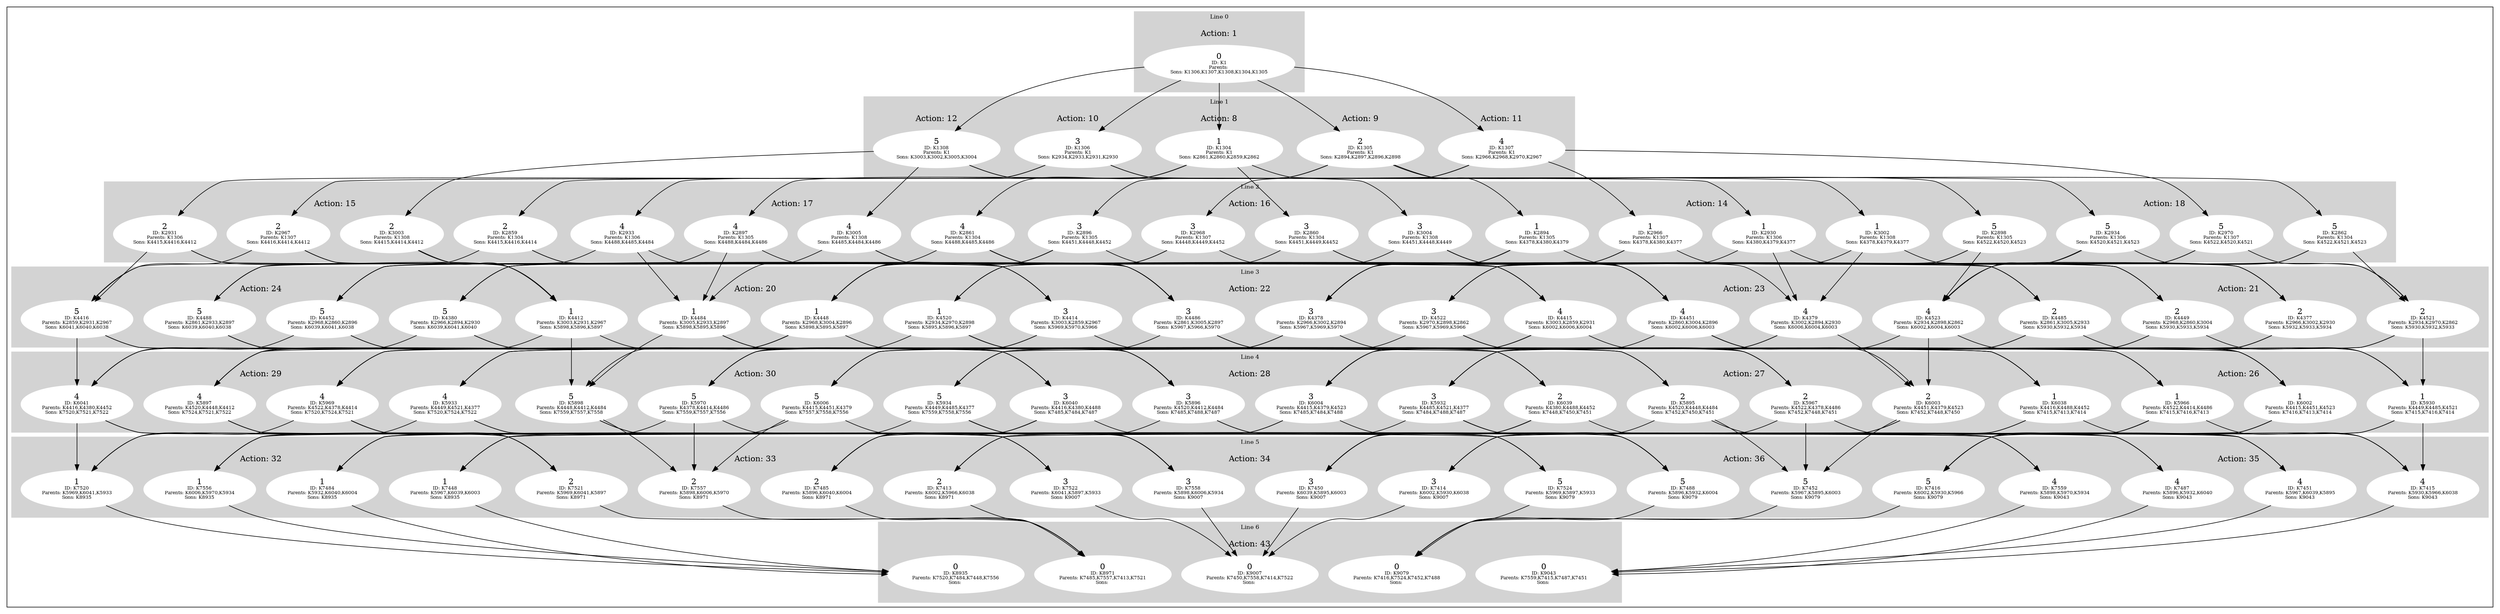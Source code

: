 digraph G {
subgraph cluster_info {
        subgraph cluster_0 {
        style=filled;
        color=lightgrey;
        node [style=filled,color=white];
        subgraph cluster_act_1 {
label = "Action: 1"step_K1 [label=<0<BR /><FONT POINT-SIZE="8">ID: K1</FONT><BR /><FONT POINT-SIZE="8">Parents: </FONT><BR /><FONT POINT-SIZE="8">Sons: K1306,K1307,K1308,K1304,K1305</FONT>>]
}

        fontsize="10"
        label = "Line 0";
        }

        subgraph cluster_4 {
        style=filled;
        color=lightgrey;
        node [style=filled,color=white];
        subgraph cluster_act_26 {
label = "Action: 26"step_K6002 [label=<1<BR /><FONT POINT-SIZE="8">ID: K6002</FONT><BR /><FONT POINT-SIZE="8">Parents: K4415,K4451,K4523</FONT><BR /><FONT POINT-SIZE="8">Sons: K7416,K7413,K7414</FONT>>]
step_K5930 [label=<1<BR /><FONT POINT-SIZE="8">ID: K5930</FONT><BR /><FONT POINT-SIZE="8">Parents: K4449,K4485,K4521</FONT><BR /><FONT POINT-SIZE="8">Sons: K7415,K7416,K7414</FONT>>]
step_K5966 [label=<1<BR /><FONT POINT-SIZE="8">ID: K5966</FONT><BR /><FONT POINT-SIZE="8">Parents: K4522,K4414,K4486</FONT><BR /><FONT POINT-SIZE="8">Sons: K7415,K7416,K7413</FONT>>]
step_K6038 [label=<1<BR /><FONT POINT-SIZE="8">ID: K6038</FONT><BR /><FONT POINT-SIZE="8">Parents: K4416,K4488,K4452</FONT><BR /><FONT POINT-SIZE="8">Sons: K7415,K7413,K7414</FONT>>]
}
subgraph cluster_act_27 {
label = "Action: 27"step_K5967 [label=<2<BR /><FONT POINT-SIZE="8">ID: K5967</FONT><BR /><FONT POINT-SIZE="8">Parents: K4522,K4378,K4486</FONT><BR /><FONT POINT-SIZE="8">Sons: K7452,K7448,K7451</FONT>>]
step_K6039 [label=<2<BR /><FONT POINT-SIZE="8">ID: K6039</FONT><BR /><FONT POINT-SIZE="8">Parents: K4380,K4488,K4452</FONT><BR /><FONT POINT-SIZE="8">Sons: K7448,K7450,K7451</FONT>>]
step_K5895 [label=<2<BR /><FONT POINT-SIZE="8">ID: K5895</FONT><BR /><FONT POINT-SIZE="8">Parents: K4520,K4448,K4484</FONT><BR /><FONT POINT-SIZE="8">Sons: K7452,K7450,K7451</FONT>>]
step_K6003 [label=<2<BR /><FONT POINT-SIZE="8">ID: K6003</FONT><BR /><FONT POINT-SIZE="8">Parents: K4451,K4379,K4523</FONT><BR /><FONT POINT-SIZE="8">Sons: K7452,K7448,K7450</FONT>>]
}
subgraph cluster_act_27 {
label = "Action: 27"step_K5967 [label=<2<BR /><FONT POINT-SIZE="8">ID: K5967</FONT><BR /><FONT POINT-SIZE="8">Parents: K4522,K4378,K4486</FONT><BR /><FONT POINT-SIZE="8">Sons: K7452,K7448,K7451</FONT>>]
step_K6039 [label=<2<BR /><FONT POINT-SIZE="8">ID: K6039</FONT><BR /><FONT POINT-SIZE="8">Parents: K4380,K4488,K4452</FONT><BR /><FONT POINT-SIZE="8">Sons: K7448,K7450,K7451</FONT>>]
step_K5895 [label=<2<BR /><FONT POINT-SIZE="8">ID: K5895</FONT><BR /><FONT POINT-SIZE="8">Parents: K4520,K4448,K4484</FONT><BR /><FONT POINT-SIZE="8">Sons: K7452,K7450,K7451</FONT>>]
step_K6003 [label=<2<BR /><FONT POINT-SIZE="8">ID: K6003</FONT><BR /><FONT POINT-SIZE="8">Parents: K4451,K4379,K4523</FONT><BR /><FONT POINT-SIZE="8">Sons: K7452,K7448,K7450</FONT>>]
}
subgraph cluster_act_28 {
label = "Action: 28"step_K5932 [label=<3<BR /><FONT POINT-SIZE="8">ID: K5932</FONT><BR /><FONT POINT-SIZE="8">Parents: K4485,K4521,K4377</FONT><BR /><FONT POINT-SIZE="8">Sons: K7484,K7488,K7487</FONT>>]
step_K6040 [label=<3<BR /><FONT POINT-SIZE="8">ID: K6040</FONT><BR /><FONT POINT-SIZE="8">Parents: K4416,K4380,K4488</FONT><BR /><FONT POINT-SIZE="8">Sons: K7485,K7484,K7487</FONT>>]
step_K5896 [label=<3<BR /><FONT POINT-SIZE="8">ID: K5896</FONT><BR /><FONT POINT-SIZE="8">Parents: K4520,K4412,K4484</FONT><BR /><FONT POINT-SIZE="8">Sons: K7485,K7488,K7487</FONT>>]
step_K6004 [label=<3<BR /><FONT POINT-SIZE="8">ID: K6004</FONT><BR /><FONT POINT-SIZE="8">Parents: K4415,K4379,K4523</FONT><BR /><FONT POINT-SIZE="8">Sons: K7485,K7484,K7488</FONT>>]
}
subgraph cluster_act_28 {
label = "Action: 28"step_K5932 [label=<3<BR /><FONT POINT-SIZE="8">ID: K5932</FONT><BR /><FONT POINT-SIZE="8">Parents: K4485,K4521,K4377</FONT><BR /><FONT POINT-SIZE="8">Sons: K7484,K7488,K7487</FONT>>]
step_K6040 [label=<3<BR /><FONT POINT-SIZE="8">ID: K6040</FONT><BR /><FONT POINT-SIZE="8">Parents: K4416,K4380,K4488</FONT><BR /><FONT POINT-SIZE="8">Sons: K7485,K7484,K7487</FONT>>]
step_K5896 [label=<3<BR /><FONT POINT-SIZE="8">ID: K5896</FONT><BR /><FONT POINT-SIZE="8">Parents: K4520,K4412,K4484</FONT><BR /><FONT POINT-SIZE="8">Sons: K7485,K7488,K7487</FONT>>]
step_K6004 [label=<3<BR /><FONT POINT-SIZE="8">ID: K6004</FONT><BR /><FONT POINT-SIZE="8">Parents: K4415,K4379,K4523</FONT><BR /><FONT POINT-SIZE="8">Sons: K7485,K7484,K7488</FONT>>]
}
subgraph cluster_act_27 {
label = "Action: 27"step_K5967 [label=<2<BR /><FONT POINT-SIZE="8">ID: K5967</FONT><BR /><FONT POINT-SIZE="8">Parents: K4522,K4378,K4486</FONT><BR /><FONT POINT-SIZE="8">Sons: K7452,K7448,K7451</FONT>>]
step_K6039 [label=<2<BR /><FONT POINT-SIZE="8">ID: K6039</FONT><BR /><FONT POINT-SIZE="8">Parents: K4380,K4488,K4452</FONT><BR /><FONT POINT-SIZE="8">Sons: K7448,K7450,K7451</FONT>>]
step_K5895 [label=<2<BR /><FONT POINT-SIZE="8">ID: K5895</FONT><BR /><FONT POINT-SIZE="8">Parents: K4520,K4448,K4484</FONT><BR /><FONT POINT-SIZE="8">Sons: K7452,K7450,K7451</FONT>>]
step_K6003 [label=<2<BR /><FONT POINT-SIZE="8">ID: K6003</FONT><BR /><FONT POINT-SIZE="8">Parents: K4451,K4379,K4523</FONT><BR /><FONT POINT-SIZE="8">Sons: K7452,K7448,K7450</FONT>>]
}
subgraph cluster_act_26 {
label = "Action: 26"step_K6002 [label=<1<BR /><FONT POINT-SIZE="8">ID: K6002</FONT><BR /><FONT POINT-SIZE="8">Parents: K4415,K4451,K4523</FONT><BR /><FONT POINT-SIZE="8">Sons: K7416,K7413,K7414</FONT>>]
step_K5930 [label=<1<BR /><FONT POINT-SIZE="8">ID: K5930</FONT><BR /><FONT POINT-SIZE="8">Parents: K4449,K4485,K4521</FONT><BR /><FONT POINT-SIZE="8">Sons: K7415,K7416,K7414</FONT>>]
step_K5966 [label=<1<BR /><FONT POINT-SIZE="8">ID: K5966</FONT><BR /><FONT POINT-SIZE="8">Parents: K4522,K4414,K4486</FONT><BR /><FONT POINT-SIZE="8">Sons: K7415,K7416,K7413</FONT>>]
step_K6038 [label=<1<BR /><FONT POINT-SIZE="8">ID: K6038</FONT><BR /><FONT POINT-SIZE="8">Parents: K4416,K4488,K4452</FONT><BR /><FONT POINT-SIZE="8">Sons: K7415,K7413,K7414</FONT>>]
}
subgraph cluster_act_26 {
label = "Action: 26"step_K6002 [label=<1<BR /><FONT POINT-SIZE="8">ID: K6002</FONT><BR /><FONT POINT-SIZE="8">Parents: K4415,K4451,K4523</FONT><BR /><FONT POINT-SIZE="8">Sons: K7416,K7413,K7414</FONT>>]
step_K5930 [label=<1<BR /><FONT POINT-SIZE="8">ID: K5930</FONT><BR /><FONT POINT-SIZE="8">Parents: K4449,K4485,K4521</FONT><BR /><FONT POINT-SIZE="8">Sons: K7415,K7416,K7414</FONT>>]
step_K5966 [label=<1<BR /><FONT POINT-SIZE="8">ID: K5966</FONT><BR /><FONT POINT-SIZE="8">Parents: K4522,K4414,K4486</FONT><BR /><FONT POINT-SIZE="8">Sons: K7415,K7416,K7413</FONT>>]
step_K6038 [label=<1<BR /><FONT POINT-SIZE="8">ID: K6038</FONT><BR /><FONT POINT-SIZE="8">Parents: K4416,K4488,K4452</FONT><BR /><FONT POINT-SIZE="8">Sons: K7415,K7413,K7414</FONT>>]
}
subgraph cluster_act_26 {
label = "Action: 26"step_K6002 [label=<1<BR /><FONT POINT-SIZE="8">ID: K6002</FONT><BR /><FONT POINT-SIZE="8">Parents: K4415,K4451,K4523</FONT><BR /><FONT POINT-SIZE="8">Sons: K7416,K7413,K7414</FONT>>]
step_K5930 [label=<1<BR /><FONT POINT-SIZE="8">ID: K5930</FONT><BR /><FONT POINT-SIZE="8">Parents: K4449,K4485,K4521</FONT><BR /><FONT POINT-SIZE="8">Sons: K7415,K7416,K7414</FONT>>]
step_K5966 [label=<1<BR /><FONT POINT-SIZE="8">ID: K5966</FONT><BR /><FONT POINT-SIZE="8">Parents: K4522,K4414,K4486</FONT><BR /><FONT POINT-SIZE="8">Sons: K7415,K7416,K7413</FONT>>]
step_K6038 [label=<1<BR /><FONT POINT-SIZE="8">ID: K6038</FONT><BR /><FONT POINT-SIZE="8">Parents: K4416,K4488,K4452</FONT><BR /><FONT POINT-SIZE="8">Sons: K7415,K7413,K7414</FONT>>]
}
subgraph cluster_act_30 {
label = "Action: 30"step_K5898 [label=<5<BR /><FONT POINT-SIZE="8">ID: K5898</FONT><BR /><FONT POINT-SIZE="8">Parents: K4448,K4412,K4484</FONT><BR /><FONT POINT-SIZE="8">Sons: K7559,K7557,K7558</FONT>>]
step_K6006 [label=<5<BR /><FONT POINT-SIZE="8">ID: K6006</FONT><BR /><FONT POINT-SIZE="8">Parents: K4415,K4451,K4379</FONT><BR /><FONT POINT-SIZE="8">Sons: K7557,K7558,K7556</FONT>>]
step_K5970 [label=<5<BR /><FONT POINT-SIZE="8">ID: K5970</FONT><BR /><FONT POINT-SIZE="8">Parents: K4378,K4414,K4486</FONT><BR /><FONT POINT-SIZE="8">Sons: K7559,K7557,K7556</FONT>>]
step_K5934 [label=<5<BR /><FONT POINT-SIZE="8">ID: K5934</FONT><BR /><FONT POINT-SIZE="8">Parents: K4449,K4485,K4377</FONT><BR /><FONT POINT-SIZE="8">Sons: K7559,K7558,K7556</FONT>>]
}
subgraph cluster_act_29 {
label = "Action: 29"step_K5969 [label=<4<BR /><FONT POINT-SIZE="8">ID: K5969</FONT><BR /><FONT POINT-SIZE="8">Parents: K4522,K4378,K4414</FONT><BR /><FONT POINT-SIZE="8">Sons: K7520,K7524,K7521</FONT>>]
step_K6041 [label=<4<BR /><FONT POINT-SIZE="8">ID: K6041</FONT><BR /><FONT POINT-SIZE="8">Parents: K4416,K4380,K4452</FONT><BR /><FONT POINT-SIZE="8">Sons: K7520,K7521,K7522</FONT>>]
step_K5933 [label=<4<BR /><FONT POINT-SIZE="8">ID: K5933</FONT><BR /><FONT POINT-SIZE="8">Parents: K4449,K4521,K4377</FONT><BR /><FONT POINT-SIZE="8">Sons: K7520,K7524,K7522</FONT>>]
step_K5897 [label=<4<BR /><FONT POINT-SIZE="8">ID: K5897</FONT><BR /><FONT POINT-SIZE="8">Parents: K4520,K4448,K4412</FONT><BR /><FONT POINT-SIZE="8">Sons: K7524,K7521,K7522</FONT>>]
}
subgraph cluster_act_29 {
label = "Action: 29"step_K5969 [label=<4<BR /><FONT POINT-SIZE="8">ID: K5969</FONT><BR /><FONT POINT-SIZE="8">Parents: K4522,K4378,K4414</FONT><BR /><FONT POINT-SIZE="8">Sons: K7520,K7524,K7521</FONT>>]
step_K6041 [label=<4<BR /><FONT POINT-SIZE="8">ID: K6041</FONT><BR /><FONT POINT-SIZE="8">Parents: K4416,K4380,K4452</FONT><BR /><FONT POINT-SIZE="8">Sons: K7520,K7521,K7522</FONT>>]
step_K5933 [label=<4<BR /><FONT POINT-SIZE="8">ID: K5933</FONT><BR /><FONT POINT-SIZE="8">Parents: K4449,K4521,K4377</FONT><BR /><FONT POINT-SIZE="8">Sons: K7520,K7524,K7522</FONT>>]
step_K5897 [label=<4<BR /><FONT POINT-SIZE="8">ID: K5897</FONT><BR /><FONT POINT-SIZE="8">Parents: K4520,K4448,K4412</FONT><BR /><FONT POINT-SIZE="8">Sons: K7524,K7521,K7522</FONT>>]
}
subgraph cluster_act_30 {
label = "Action: 30"step_K5898 [label=<5<BR /><FONT POINT-SIZE="8">ID: K5898</FONT><BR /><FONT POINT-SIZE="8">Parents: K4448,K4412,K4484</FONT><BR /><FONT POINT-SIZE="8">Sons: K7559,K7557,K7558</FONT>>]
step_K6006 [label=<5<BR /><FONT POINT-SIZE="8">ID: K6006</FONT><BR /><FONT POINT-SIZE="8">Parents: K4415,K4451,K4379</FONT><BR /><FONT POINT-SIZE="8">Sons: K7557,K7558,K7556</FONT>>]
step_K5970 [label=<5<BR /><FONT POINT-SIZE="8">ID: K5970</FONT><BR /><FONT POINT-SIZE="8">Parents: K4378,K4414,K4486</FONT><BR /><FONT POINT-SIZE="8">Sons: K7559,K7557,K7556</FONT>>]
step_K5934 [label=<5<BR /><FONT POINT-SIZE="8">ID: K5934</FONT><BR /><FONT POINT-SIZE="8">Parents: K4449,K4485,K4377</FONT><BR /><FONT POINT-SIZE="8">Sons: K7559,K7558,K7556</FONT>>]
}
subgraph cluster_act_28 {
label = "Action: 28"step_K5932 [label=<3<BR /><FONT POINT-SIZE="8">ID: K5932</FONT><BR /><FONT POINT-SIZE="8">Parents: K4485,K4521,K4377</FONT><BR /><FONT POINT-SIZE="8">Sons: K7484,K7488,K7487</FONT>>]
step_K6040 [label=<3<BR /><FONT POINT-SIZE="8">ID: K6040</FONT><BR /><FONT POINT-SIZE="8">Parents: K4416,K4380,K4488</FONT><BR /><FONT POINT-SIZE="8">Sons: K7485,K7484,K7487</FONT>>]
step_K5896 [label=<3<BR /><FONT POINT-SIZE="8">ID: K5896</FONT><BR /><FONT POINT-SIZE="8">Parents: K4520,K4412,K4484</FONT><BR /><FONT POINT-SIZE="8">Sons: K7485,K7488,K7487</FONT>>]
step_K6004 [label=<3<BR /><FONT POINT-SIZE="8">ID: K6004</FONT><BR /><FONT POINT-SIZE="8">Parents: K4415,K4379,K4523</FONT><BR /><FONT POINT-SIZE="8">Sons: K7485,K7484,K7488</FONT>>]
}
subgraph cluster_act_30 {
label = "Action: 30"step_K5898 [label=<5<BR /><FONT POINT-SIZE="8">ID: K5898</FONT><BR /><FONT POINT-SIZE="8">Parents: K4448,K4412,K4484</FONT><BR /><FONT POINT-SIZE="8">Sons: K7559,K7557,K7558</FONT>>]
step_K6006 [label=<5<BR /><FONT POINT-SIZE="8">ID: K6006</FONT><BR /><FONT POINT-SIZE="8">Parents: K4415,K4451,K4379</FONT><BR /><FONT POINT-SIZE="8">Sons: K7557,K7558,K7556</FONT>>]
step_K5970 [label=<5<BR /><FONT POINT-SIZE="8">ID: K5970</FONT><BR /><FONT POINT-SIZE="8">Parents: K4378,K4414,K4486</FONT><BR /><FONT POINT-SIZE="8">Sons: K7559,K7557,K7556</FONT>>]
step_K5934 [label=<5<BR /><FONT POINT-SIZE="8">ID: K5934</FONT><BR /><FONT POINT-SIZE="8">Parents: K4449,K4485,K4377</FONT><BR /><FONT POINT-SIZE="8">Sons: K7559,K7558,K7556</FONT>>]
}
subgraph cluster_act_27 {
label = "Action: 27"step_K5967 [label=<2<BR /><FONT POINT-SIZE="8">ID: K5967</FONT><BR /><FONT POINT-SIZE="8">Parents: K4522,K4378,K4486</FONT><BR /><FONT POINT-SIZE="8">Sons: K7452,K7448,K7451</FONT>>]
step_K6039 [label=<2<BR /><FONT POINT-SIZE="8">ID: K6039</FONT><BR /><FONT POINT-SIZE="8">Parents: K4380,K4488,K4452</FONT><BR /><FONT POINT-SIZE="8">Sons: K7448,K7450,K7451</FONT>>]
step_K5895 [label=<2<BR /><FONT POINT-SIZE="8">ID: K5895</FONT><BR /><FONT POINT-SIZE="8">Parents: K4520,K4448,K4484</FONT><BR /><FONT POINT-SIZE="8">Sons: K7452,K7450,K7451</FONT>>]
step_K6003 [label=<2<BR /><FONT POINT-SIZE="8">ID: K6003</FONT><BR /><FONT POINT-SIZE="8">Parents: K4451,K4379,K4523</FONT><BR /><FONT POINT-SIZE="8">Sons: K7452,K7448,K7450</FONT>>]
}
subgraph cluster_act_30 {
label = "Action: 30"step_K5898 [label=<5<BR /><FONT POINT-SIZE="8">ID: K5898</FONT><BR /><FONT POINT-SIZE="8">Parents: K4448,K4412,K4484</FONT><BR /><FONT POINT-SIZE="8">Sons: K7559,K7557,K7558</FONT>>]
step_K6006 [label=<5<BR /><FONT POINT-SIZE="8">ID: K6006</FONT><BR /><FONT POINT-SIZE="8">Parents: K4415,K4451,K4379</FONT><BR /><FONT POINT-SIZE="8">Sons: K7557,K7558,K7556</FONT>>]
step_K5970 [label=<5<BR /><FONT POINT-SIZE="8">ID: K5970</FONT><BR /><FONT POINT-SIZE="8">Parents: K4378,K4414,K4486</FONT><BR /><FONT POINT-SIZE="8">Sons: K7559,K7557,K7556</FONT>>]
step_K5934 [label=<5<BR /><FONT POINT-SIZE="8">ID: K5934</FONT><BR /><FONT POINT-SIZE="8">Parents: K4449,K4485,K4377</FONT><BR /><FONT POINT-SIZE="8">Sons: K7559,K7558,K7556</FONT>>]
}
subgraph cluster_act_29 {
label = "Action: 29"step_K5969 [label=<4<BR /><FONT POINT-SIZE="8">ID: K5969</FONT><BR /><FONT POINT-SIZE="8">Parents: K4522,K4378,K4414</FONT><BR /><FONT POINT-SIZE="8">Sons: K7520,K7524,K7521</FONT>>]
step_K6041 [label=<4<BR /><FONT POINT-SIZE="8">ID: K6041</FONT><BR /><FONT POINT-SIZE="8">Parents: K4416,K4380,K4452</FONT><BR /><FONT POINT-SIZE="8">Sons: K7520,K7521,K7522</FONT>>]
step_K5933 [label=<4<BR /><FONT POINT-SIZE="8">ID: K5933</FONT><BR /><FONT POINT-SIZE="8">Parents: K4449,K4521,K4377</FONT><BR /><FONT POINT-SIZE="8">Sons: K7520,K7524,K7522</FONT>>]
step_K5897 [label=<4<BR /><FONT POINT-SIZE="8">ID: K5897</FONT><BR /><FONT POINT-SIZE="8">Parents: K4520,K4448,K4412</FONT><BR /><FONT POINT-SIZE="8">Sons: K7524,K7521,K7522</FONT>>]
}
subgraph cluster_act_28 {
label = "Action: 28"step_K5932 [label=<3<BR /><FONT POINT-SIZE="8">ID: K5932</FONT><BR /><FONT POINT-SIZE="8">Parents: K4485,K4521,K4377</FONT><BR /><FONT POINT-SIZE="8">Sons: K7484,K7488,K7487</FONT>>]
step_K6040 [label=<3<BR /><FONT POINT-SIZE="8">ID: K6040</FONT><BR /><FONT POINT-SIZE="8">Parents: K4416,K4380,K4488</FONT><BR /><FONT POINT-SIZE="8">Sons: K7485,K7484,K7487</FONT>>]
step_K5896 [label=<3<BR /><FONT POINT-SIZE="8">ID: K5896</FONT><BR /><FONT POINT-SIZE="8">Parents: K4520,K4412,K4484</FONT><BR /><FONT POINT-SIZE="8">Sons: K7485,K7488,K7487</FONT>>]
step_K6004 [label=<3<BR /><FONT POINT-SIZE="8">ID: K6004</FONT><BR /><FONT POINT-SIZE="8">Parents: K4415,K4379,K4523</FONT><BR /><FONT POINT-SIZE="8">Sons: K7485,K7484,K7488</FONT>>]
}
subgraph cluster_act_29 {
label = "Action: 29"step_K5969 [label=<4<BR /><FONT POINT-SIZE="8">ID: K5969</FONT><BR /><FONT POINT-SIZE="8">Parents: K4522,K4378,K4414</FONT><BR /><FONT POINT-SIZE="8">Sons: K7520,K7524,K7521</FONT>>]
step_K6041 [label=<4<BR /><FONT POINT-SIZE="8">ID: K6041</FONT><BR /><FONT POINT-SIZE="8">Parents: K4416,K4380,K4452</FONT><BR /><FONT POINT-SIZE="8">Sons: K7520,K7521,K7522</FONT>>]
step_K5933 [label=<4<BR /><FONT POINT-SIZE="8">ID: K5933</FONT><BR /><FONT POINT-SIZE="8">Parents: K4449,K4521,K4377</FONT><BR /><FONT POINT-SIZE="8">Sons: K7520,K7524,K7522</FONT>>]
step_K5897 [label=<4<BR /><FONT POINT-SIZE="8">ID: K5897</FONT><BR /><FONT POINT-SIZE="8">Parents: K4520,K4448,K4412</FONT><BR /><FONT POINT-SIZE="8">Sons: K7524,K7521,K7522</FONT>>]
}

        fontsize="10"
        label = "Line 4";
        }

        subgraph cluster_2 {
        style=filled;
        color=lightgrey;
        node [style=filled,color=white];
        subgraph cluster_act_18 {
label = "Action: 18"step_K2934 [label=<5<BR /><FONT POINT-SIZE="8">ID: K2934</FONT><BR /><FONT POINT-SIZE="8">Parents: K1306</FONT><BR /><FONT POINT-SIZE="8">Sons: K4520,K4521,K4523</FONT>>]
step_K2970 [label=<5<BR /><FONT POINT-SIZE="8">ID: K2970</FONT><BR /><FONT POINT-SIZE="8">Parents: K1307</FONT><BR /><FONT POINT-SIZE="8">Sons: K4522,K4520,K4521</FONT>>]
step_K2898 [label=<5<BR /><FONT POINT-SIZE="8">ID: K2898</FONT><BR /><FONT POINT-SIZE="8">Parents: K1305</FONT><BR /><FONT POINT-SIZE="8">Sons: K4522,K4520,K4523</FONT>>]
step_K2862 [label=<5<BR /><FONT POINT-SIZE="8">ID: K2862</FONT><BR /><FONT POINT-SIZE="8">Parents: K1304</FONT><BR /><FONT POINT-SIZE="8">Sons: K4522,K4521,K4523</FONT>>]
}
subgraph cluster_act_14 {
label = "Action: 14"step_K2966 [label=<1<BR /><FONT POINT-SIZE="8">ID: K2966</FONT><BR /><FONT POINT-SIZE="8">Parents: K1307</FONT><BR /><FONT POINT-SIZE="8">Sons: K4378,K4380,K4377</FONT>>]
step_K3002 [label=<1<BR /><FONT POINT-SIZE="8">ID: K3002</FONT><BR /><FONT POINT-SIZE="8">Parents: K1308</FONT><BR /><FONT POINT-SIZE="8">Sons: K4378,K4379,K4377</FONT>>]
step_K2894 [label=<1<BR /><FONT POINT-SIZE="8">ID: K2894</FONT><BR /><FONT POINT-SIZE="8">Parents: K1305</FONT><BR /><FONT POINT-SIZE="8">Sons: K4378,K4380,K4379</FONT>>]
step_K2930 [label=<1<BR /><FONT POINT-SIZE="8">ID: K2930</FONT><BR /><FONT POINT-SIZE="8">Parents: K1306</FONT><BR /><FONT POINT-SIZE="8">Sons: K4380,K4379,K4377</FONT>>]
}
subgraph cluster_act_16 {
label = "Action: 16"step_K2968 [label=<3<BR /><FONT POINT-SIZE="8">ID: K2968</FONT><BR /><FONT POINT-SIZE="8">Parents: K1307</FONT><BR /><FONT POINT-SIZE="8">Sons: K4448,K4449,K4452</FONT>>]
step_K2860 [label=<3<BR /><FONT POINT-SIZE="8">ID: K2860</FONT><BR /><FONT POINT-SIZE="8">Parents: K1304</FONT><BR /><FONT POINT-SIZE="8">Sons: K4451,K4449,K4452</FONT>>]
step_K3004 [label=<3<BR /><FONT POINT-SIZE="8">ID: K3004</FONT><BR /><FONT POINT-SIZE="8">Parents: K1308</FONT><BR /><FONT POINT-SIZE="8">Sons: K4451,K4448,K4449</FONT>>]
step_K2896 [label=<3<BR /><FONT POINT-SIZE="8">ID: K2896</FONT><BR /><FONT POINT-SIZE="8">Parents: K1305</FONT><BR /><FONT POINT-SIZE="8">Sons: K4451,K4448,K4452</FONT>>]
}
subgraph cluster_act_17 {
label = "Action: 17"step_K2861 [label=<4<BR /><FONT POINT-SIZE="8">ID: K2861</FONT><BR /><FONT POINT-SIZE="8">Parents: K1304</FONT><BR /><FONT POINT-SIZE="8">Sons: K4488,K4485,K4486</FONT>>]
step_K3005 [label=<4<BR /><FONT POINT-SIZE="8">ID: K3005</FONT><BR /><FONT POINT-SIZE="8">Parents: K1308</FONT><BR /><FONT POINT-SIZE="8">Sons: K4485,K4484,K4486</FONT>>]
step_K2933 [label=<4<BR /><FONT POINT-SIZE="8">ID: K2933</FONT><BR /><FONT POINT-SIZE="8">Parents: K1306</FONT><BR /><FONT POINT-SIZE="8">Sons: K4488,K4485,K4484</FONT>>]
step_K2897 [label=<4<BR /><FONT POINT-SIZE="8">ID: K2897</FONT><BR /><FONT POINT-SIZE="8">Parents: K1305</FONT><BR /><FONT POINT-SIZE="8">Sons: K4488,K4484,K4486</FONT>>]
}
subgraph cluster_act_18 {
label = "Action: 18"step_K2934 [label=<5<BR /><FONT POINT-SIZE="8">ID: K2934</FONT><BR /><FONT POINT-SIZE="8">Parents: K1306</FONT><BR /><FONT POINT-SIZE="8">Sons: K4520,K4521,K4523</FONT>>]
step_K2970 [label=<5<BR /><FONT POINT-SIZE="8">ID: K2970</FONT><BR /><FONT POINT-SIZE="8">Parents: K1307</FONT><BR /><FONT POINT-SIZE="8">Sons: K4522,K4520,K4521</FONT>>]
step_K2898 [label=<5<BR /><FONT POINT-SIZE="8">ID: K2898</FONT><BR /><FONT POINT-SIZE="8">Parents: K1305</FONT><BR /><FONT POINT-SIZE="8">Sons: K4522,K4520,K4523</FONT>>]
step_K2862 [label=<5<BR /><FONT POINT-SIZE="8">ID: K2862</FONT><BR /><FONT POINT-SIZE="8">Parents: K1304</FONT><BR /><FONT POINT-SIZE="8">Sons: K4522,K4521,K4523</FONT>>]
}
subgraph cluster_act_14 {
label = "Action: 14"step_K2966 [label=<1<BR /><FONT POINT-SIZE="8">ID: K2966</FONT><BR /><FONT POINT-SIZE="8">Parents: K1307</FONT><BR /><FONT POINT-SIZE="8">Sons: K4378,K4380,K4377</FONT>>]
step_K3002 [label=<1<BR /><FONT POINT-SIZE="8">ID: K3002</FONT><BR /><FONT POINT-SIZE="8">Parents: K1308</FONT><BR /><FONT POINT-SIZE="8">Sons: K4378,K4379,K4377</FONT>>]
step_K2894 [label=<1<BR /><FONT POINT-SIZE="8">ID: K2894</FONT><BR /><FONT POINT-SIZE="8">Parents: K1305</FONT><BR /><FONT POINT-SIZE="8">Sons: K4378,K4380,K4379</FONT>>]
step_K2930 [label=<1<BR /><FONT POINT-SIZE="8">ID: K2930</FONT><BR /><FONT POINT-SIZE="8">Parents: K1306</FONT><BR /><FONT POINT-SIZE="8">Sons: K4380,K4379,K4377</FONT>>]
}
subgraph cluster_act_17 {
label = "Action: 17"step_K2861 [label=<4<BR /><FONT POINT-SIZE="8">ID: K2861</FONT><BR /><FONT POINT-SIZE="8">Parents: K1304</FONT><BR /><FONT POINT-SIZE="8">Sons: K4488,K4485,K4486</FONT>>]
step_K3005 [label=<4<BR /><FONT POINT-SIZE="8">ID: K3005</FONT><BR /><FONT POINT-SIZE="8">Parents: K1308</FONT><BR /><FONT POINT-SIZE="8">Sons: K4485,K4484,K4486</FONT>>]
step_K2933 [label=<4<BR /><FONT POINT-SIZE="8">ID: K2933</FONT><BR /><FONT POINT-SIZE="8">Parents: K1306</FONT><BR /><FONT POINT-SIZE="8">Sons: K4488,K4485,K4484</FONT>>]
step_K2897 [label=<4<BR /><FONT POINT-SIZE="8">ID: K2897</FONT><BR /><FONT POINT-SIZE="8">Parents: K1305</FONT><BR /><FONT POINT-SIZE="8">Sons: K4488,K4484,K4486</FONT>>]
}
subgraph cluster_act_16 {
label = "Action: 16"step_K2968 [label=<3<BR /><FONT POINT-SIZE="8">ID: K2968</FONT><BR /><FONT POINT-SIZE="8">Parents: K1307</FONT><BR /><FONT POINT-SIZE="8">Sons: K4448,K4449,K4452</FONT>>]
step_K2860 [label=<3<BR /><FONT POINT-SIZE="8">ID: K2860</FONT><BR /><FONT POINT-SIZE="8">Parents: K1304</FONT><BR /><FONT POINT-SIZE="8">Sons: K4451,K4449,K4452</FONT>>]
step_K3004 [label=<3<BR /><FONT POINT-SIZE="8">ID: K3004</FONT><BR /><FONT POINT-SIZE="8">Parents: K1308</FONT><BR /><FONT POINT-SIZE="8">Sons: K4451,K4448,K4449</FONT>>]
step_K2896 [label=<3<BR /><FONT POINT-SIZE="8">ID: K2896</FONT><BR /><FONT POINT-SIZE="8">Parents: K1305</FONT><BR /><FONT POINT-SIZE="8">Sons: K4451,K4448,K4452</FONT>>]
}
subgraph cluster_act_14 {
label = "Action: 14"step_K2966 [label=<1<BR /><FONT POINT-SIZE="8">ID: K2966</FONT><BR /><FONT POINT-SIZE="8">Parents: K1307</FONT><BR /><FONT POINT-SIZE="8">Sons: K4378,K4380,K4377</FONT>>]
step_K3002 [label=<1<BR /><FONT POINT-SIZE="8">ID: K3002</FONT><BR /><FONT POINT-SIZE="8">Parents: K1308</FONT><BR /><FONT POINT-SIZE="8">Sons: K4378,K4379,K4377</FONT>>]
step_K2894 [label=<1<BR /><FONT POINT-SIZE="8">ID: K2894</FONT><BR /><FONT POINT-SIZE="8">Parents: K1305</FONT><BR /><FONT POINT-SIZE="8">Sons: K4378,K4380,K4379</FONT>>]
step_K2930 [label=<1<BR /><FONT POINT-SIZE="8">ID: K2930</FONT><BR /><FONT POINT-SIZE="8">Parents: K1306</FONT><BR /><FONT POINT-SIZE="8">Sons: K4380,K4379,K4377</FONT>>]
}
subgraph cluster_act_15 {
label = "Action: 15"step_K3003 [label=<2<BR /><FONT POINT-SIZE="8">ID: K3003</FONT><BR /><FONT POINT-SIZE="8">Parents: K1308</FONT><BR /><FONT POINT-SIZE="8">Sons: K4415,K4414,K4412</FONT>>]
step_K2859 [label=<2<BR /><FONT POINT-SIZE="8">ID: K2859</FONT><BR /><FONT POINT-SIZE="8">Parents: K1304</FONT><BR /><FONT POINT-SIZE="8">Sons: K4415,K4416,K4414</FONT>>]
step_K2931 [label=<2<BR /><FONT POINT-SIZE="8">ID: K2931</FONT><BR /><FONT POINT-SIZE="8">Parents: K1306</FONT><BR /><FONT POINT-SIZE="8">Sons: K4415,K4416,K4412</FONT>>]
step_K2967 [label=<2<BR /><FONT POINT-SIZE="8">ID: K2967</FONT><BR /><FONT POINT-SIZE="8">Parents: K1307</FONT><BR /><FONT POINT-SIZE="8">Sons: K4416,K4414,K4412</FONT>>]
}
subgraph cluster_act_15 {
label = "Action: 15"step_K3003 [label=<2<BR /><FONT POINT-SIZE="8">ID: K3003</FONT><BR /><FONT POINT-SIZE="8">Parents: K1308</FONT><BR /><FONT POINT-SIZE="8">Sons: K4415,K4414,K4412</FONT>>]
step_K2859 [label=<2<BR /><FONT POINT-SIZE="8">ID: K2859</FONT><BR /><FONT POINT-SIZE="8">Parents: K1304</FONT><BR /><FONT POINT-SIZE="8">Sons: K4415,K4416,K4414</FONT>>]
step_K2931 [label=<2<BR /><FONT POINT-SIZE="8">ID: K2931</FONT><BR /><FONT POINT-SIZE="8">Parents: K1306</FONT><BR /><FONT POINT-SIZE="8">Sons: K4415,K4416,K4412</FONT>>]
step_K2967 [label=<2<BR /><FONT POINT-SIZE="8">ID: K2967</FONT><BR /><FONT POINT-SIZE="8">Parents: K1307</FONT><BR /><FONT POINT-SIZE="8">Sons: K4416,K4414,K4412</FONT>>]
}
subgraph cluster_act_15 {
label = "Action: 15"step_K3003 [label=<2<BR /><FONT POINT-SIZE="8">ID: K3003</FONT><BR /><FONT POINT-SIZE="8">Parents: K1308</FONT><BR /><FONT POINT-SIZE="8">Sons: K4415,K4414,K4412</FONT>>]
step_K2859 [label=<2<BR /><FONT POINT-SIZE="8">ID: K2859</FONT><BR /><FONT POINT-SIZE="8">Parents: K1304</FONT><BR /><FONT POINT-SIZE="8">Sons: K4415,K4416,K4414</FONT>>]
step_K2931 [label=<2<BR /><FONT POINT-SIZE="8">ID: K2931</FONT><BR /><FONT POINT-SIZE="8">Parents: K1306</FONT><BR /><FONT POINT-SIZE="8">Sons: K4415,K4416,K4412</FONT>>]
step_K2967 [label=<2<BR /><FONT POINT-SIZE="8">ID: K2967</FONT><BR /><FONT POINT-SIZE="8">Parents: K1307</FONT><BR /><FONT POINT-SIZE="8">Sons: K4416,K4414,K4412</FONT>>]
}
subgraph cluster_act_17 {
label = "Action: 17"step_K2861 [label=<4<BR /><FONT POINT-SIZE="8">ID: K2861</FONT><BR /><FONT POINT-SIZE="8">Parents: K1304</FONT><BR /><FONT POINT-SIZE="8">Sons: K4488,K4485,K4486</FONT>>]
step_K3005 [label=<4<BR /><FONT POINT-SIZE="8">ID: K3005</FONT><BR /><FONT POINT-SIZE="8">Parents: K1308</FONT><BR /><FONT POINT-SIZE="8">Sons: K4485,K4484,K4486</FONT>>]
step_K2933 [label=<4<BR /><FONT POINT-SIZE="8">ID: K2933</FONT><BR /><FONT POINT-SIZE="8">Parents: K1306</FONT><BR /><FONT POINT-SIZE="8">Sons: K4488,K4485,K4484</FONT>>]
step_K2897 [label=<4<BR /><FONT POINT-SIZE="8">ID: K2897</FONT><BR /><FONT POINT-SIZE="8">Parents: K1305</FONT><BR /><FONT POINT-SIZE="8">Sons: K4488,K4484,K4486</FONT>>]
}
subgraph cluster_act_17 {
label = "Action: 17"step_K2861 [label=<4<BR /><FONT POINT-SIZE="8">ID: K2861</FONT><BR /><FONT POINT-SIZE="8">Parents: K1304</FONT><BR /><FONT POINT-SIZE="8">Sons: K4488,K4485,K4486</FONT>>]
step_K3005 [label=<4<BR /><FONT POINT-SIZE="8">ID: K3005</FONT><BR /><FONT POINT-SIZE="8">Parents: K1308</FONT><BR /><FONT POINT-SIZE="8">Sons: K4485,K4484,K4486</FONT>>]
step_K2933 [label=<4<BR /><FONT POINT-SIZE="8">ID: K2933</FONT><BR /><FONT POINT-SIZE="8">Parents: K1306</FONT><BR /><FONT POINT-SIZE="8">Sons: K4488,K4485,K4484</FONT>>]
step_K2897 [label=<4<BR /><FONT POINT-SIZE="8">ID: K2897</FONT><BR /><FONT POINT-SIZE="8">Parents: K1305</FONT><BR /><FONT POINT-SIZE="8">Sons: K4488,K4484,K4486</FONT>>]
}
subgraph cluster_act_18 {
label = "Action: 18"step_K2934 [label=<5<BR /><FONT POINT-SIZE="8">ID: K2934</FONT><BR /><FONT POINT-SIZE="8">Parents: K1306</FONT><BR /><FONT POINT-SIZE="8">Sons: K4520,K4521,K4523</FONT>>]
step_K2970 [label=<5<BR /><FONT POINT-SIZE="8">ID: K2970</FONT><BR /><FONT POINT-SIZE="8">Parents: K1307</FONT><BR /><FONT POINT-SIZE="8">Sons: K4522,K4520,K4521</FONT>>]
step_K2898 [label=<5<BR /><FONT POINT-SIZE="8">ID: K2898</FONT><BR /><FONT POINT-SIZE="8">Parents: K1305</FONT><BR /><FONT POINT-SIZE="8">Sons: K4522,K4520,K4523</FONT>>]
step_K2862 [label=<5<BR /><FONT POINT-SIZE="8">ID: K2862</FONT><BR /><FONT POINT-SIZE="8">Parents: K1304</FONT><BR /><FONT POINT-SIZE="8">Sons: K4522,K4521,K4523</FONT>>]
}
subgraph cluster_act_16 {
label = "Action: 16"step_K2968 [label=<3<BR /><FONT POINT-SIZE="8">ID: K2968</FONT><BR /><FONT POINT-SIZE="8">Parents: K1307</FONT><BR /><FONT POINT-SIZE="8">Sons: K4448,K4449,K4452</FONT>>]
step_K2860 [label=<3<BR /><FONT POINT-SIZE="8">ID: K2860</FONT><BR /><FONT POINT-SIZE="8">Parents: K1304</FONT><BR /><FONT POINT-SIZE="8">Sons: K4451,K4449,K4452</FONT>>]
step_K3004 [label=<3<BR /><FONT POINT-SIZE="8">ID: K3004</FONT><BR /><FONT POINT-SIZE="8">Parents: K1308</FONT><BR /><FONT POINT-SIZE="8">Sons: K4451,K4448,K4449</FONT>>]
step_K2896 [label=<3<BR /><FONT POINT-SIZE="8">ID: K2896</FONT><BR /><FONT POINT-SIZE="8">Parents: K1305</FONT><BR /><FONT POINT-SIZE="8">Sons: K4451,K4448,K4452</FONT>>]
}
subgraph cluster_act_18 {
label = "Action: 18"step_K2934 [label=<5<BR /><FONT POINT-SIZE="8">ID: K2934</FONT><BR /><FONT POINT-SIZE="8">Parents: K1306</FONT><BR /><FONT POINT-SIZE="8">Sons: K4520,K4521,K4523</FONT>>]
step_K2970 [label=<5<BR /><FONT POINT-SIZE="8">ID: K2970</FONT><BR /><FONT POINT-SIZE="8">Parents: K1307</FONT><BR /><FONT POINT-SIZE="8">Sons: K4522,K4520,K4521</FONT>>]
step_K2898 [label=<5<BR /><FONT POINT-SIZE="8">ID: K2898</FONT><BR /><FONT POINT-SIZE="8">Parents: K1305</FONT><BR /><FONT POINT-SIZE="8">Sons: K4522,K4520,K4523</FONT>>]
step_K2862 [label=<5<BR /><FONT POINT-SIZE="8">ID: K2862</FONT><BR /><FONT POINT-SIZE="8">Parents: K1304</FONT><BR /><FONT POINT-SIZE="8">Sons: K4522,K4521,K4523</FONT>>]
}
subgraph cluster_act_15 {
label = "Action: 15"step_K3003 [label=<2<BR /><FONT POINT-SIZE="8">ID: K3003</FONT><BR /><FONT POINT-SIZE="8">Parents: K1308</FONT><BR /><FONT POINT-SIZE="8">Sons: K4415,K4414,K4412</FONT>>]
step_K2859 [label=<2<BR /><FONT POINT-SIZE="8">ID: K2859</FONT><BR /><FONT POINT-SIZE="8">Parents: K1304</FONT><BR /><FONT POINT-SIZE="8">Sons: K4415,K4416,K4414</FONT>>]
step_K2931 [label=<2<BR /><FONT POINT-SIZE="8">ID: K2931</FONT><BR /><FONT POINT-SIZE="8">Parents: K1306</FONT><BR /><FONT POINT-SIZE="8">Sons: K4415,K4416,K4412</FONT>>]
step_K2967 [label=<2<BR /><FONT POINT-SIZE="8">ID: K2967</FONT><BR /><FONT POINT-SIZE="8">Parents: K1307</FONT><BR /><FONT POINT-SIZE="8">Sons: K4416,K4414,K4412</FONT>>]
}
subgraph cluster_act_16 {
label = "Action: 16"step_K2968 [label=<3<BR /><FONT POINT-SIZE="8">ID: K2968</FONT><BR /><FONT POINT-SIZE="8">Parents: K1307</FONT><BR /><FONT POINT-SIZE="8">Sons: K4448,K4449,K4452</FONT>>]
step_K2860 [label=<3<BR /><FONT POINT-SIZE="8">ID: K2860</FONT><BR /><FONT POINT-SIZE="8">Parents: K1304</FONT><BR /><FONT POINT-SIZE="8">Sons: K4451,K4449,K4452</FONT>>]
step_K3004 [label=<3<BR /><FONT POINT-SIZE="8">ID: K3004</FONT><BR /><FONT POINT-SIZE="8">Parents: K1308</FONT><BR /><FONT POINT-SIZE="8">Sons: K4451,K4448,K4449</FONT>>]
step_K2896 [label=<3<BR /><FONT POINT-SIZE="8">ID: K2896</FONT><BR /><FONT POINT-SIZE="8">Parents: K1305</FONT><BR /><FONT POINT-SIZE="8">Sons: K4451,K4448,K4452</FONT>>]
}
subgraph cluster_act_14 {
label = "Action: 14"step_K2966 [label=<1<BR /><FONT POINT-SIZE="8">ID: K2966</FONT><BR /><FONT POINT-SIZE="8">Parents: K1307</FONT><BR /><FONT POINT-SIZE="8">Sons: K4378,K4380,K4377</FONT>>]
step_K3002 [label=<1<BR /><FONT POINT-SIZE="8">ID: K3002</FONT><BR /><FONT POINT-SIZE="8">Parents: K1308</FONT><BR /><FONT POINT-SIZE="8">Sons: K4378,K4379,K4377</FONT>>]
step_K2894 [label=<1<BR /><FONT POINT-SIZE="8">ID: K2894</FONT><BR /><FONT POINT-SIZE="8">Parents: K1305</FONT><BR /><FONT POINT-SIZE="8">Sons: K4378,K4380,K4379</FONT>>]
step_K2930 [label=<1<BR /><FONT POINT-SIZE="8">ID: K2930</FONT><BR /><FONT POINT-SIZE="8">Parents: K1306</FONT><BR /><FONT POINT-SIZE="8">Sons: K4380,K4379,K4377</FONT>>]
}

        fontsize="10"
        label = "Line 2";
        }

        subgraph cluster_3 {
        style=filled;
        color=lightgrey;
        node [style=filled,color=white];
        subgraph cluster_act_23 {
label = "Action: 23"step_K4415 [label=<4<BR /><FONT POINT-SIZE="8">ID: K4415</FONT><BR /><FONT POINT-SIZE="8">Parents: K3003,K2859,K2931</FONT><BR /><FONT POINT-SIZE="8">Sons: K6002,K6006,K6004</FONT>>]
step_K4451 [label=<4<BR /><FONT POINT-SIZE="8">ID: K4451</FONT><BR /><FONT POINT-SIZE="8">Parents: K2860,K3004,K2896</FONT><BR /><FONT POINT-SIZE="8">Sons: K6002,K6006,K6003</FONT>>]
step_K4379 [label=<4<BR /><FONT POINT-SIZE="8">ID: K4379</FONT><BR /><FONT POINT-SIZE="8">Parents: K3002,K2894,K2930</FONT><BR /><FONT POINT-SIZE="8">Sons: K6006,K6004,K6003</FONT>>]
step_K4523 [label=<4<BR /><FONT POINT-SIZE="8">ID: K4523</FONT><BR /><FONT POINT-SIZE="8">Parents: K2934,K2898,K2862</FONT><BR /><FONT POINT-SIZE="8">Sons: K6002,K6004,K6003</FONT>>]
}
subgraph cluster_act_20 {
label = "Action: 20"step_K4520 [label=<1<BR /><FONT POINT-SIZE="8">ID: K4520</FONT><BR /><FONT POINT-SIZE="8">Parents: K2934,K2970,K2898</FONT><BR /><FONT POINT-SIZE="8">Sons: K5895,K5896,K5897</FONT>>]
step_K4448 [label=<1<BR /><FONT POINT-SIZE="8">ID: K4448</FONT><BR /><FONT POINT-SIZE="8">Parents: K2968,K3004,K2896</FONT><BR /><FONT POINT-SIZE="8">Sons: K5898,K5895,K5897</FONT>>]
step_K4412 [label=<1<BR /><FONT POINT-SIZE="8">ID: K4412</FONT><BR /><FONT POINT-SIZE="8">Parents: K3003,K2931,K2967</FONT><BR /><FONT POINT-SIZE="8">Sons: K5898,K5896,K5897</FONT>>]
step_K4484 [label=<1<BR /><FONT POINT-SIZE="8">ID: K4484</FONT><BR /><FONT POINT-SIZE="8">Parents: K3005,K2933,K2897</FONT><BR /><FONT POINT-SIZE="8">Sons: K5898,K5895,K5896</FONT>>]
}
subgraph cluster_act_21 {
label = "Action: 21"step_K4449 [label=<2<BR /><FONT POINT-SIZE="8">ID: K4449</FONT><BR /><FONT POINT-SIZE="8">Parents: K2968,K2860,K3004</FONT><BR /><FONT POINT-SIZE="8">Sons: K5930,K5933,K5934</FONT>>]
step_K4521 [label=<2<BR /><FONT POINT-SIZE="8">ID: K4521</FONT><BR /><FONT POINT-SIZE="8">Parents: K2934,K2970,K2862</FONT><BR /><FONT POINT-SIZE="8">Sons: K5930,K5932,K5933</FONT>>]
step_K4485 [label=<2<BR /><FONT POINT-SIZE="8">ID: K4485</FONT><BR /><FONT POINT-SIZE="8">Parents: K2861,K3005,K2933</FONT><BR /><FONT POINT-SIZE="8">Sons: K5930,K5932,K5934</FONT>>]
step_K4377 [label=<2<BR /><FONT POINT-SIZE="8">ID: K4377</FONT><BR /><FONT POINT-SIZE="8">Parents: K2966,K3002,K2930</FONT><BR /><FONT POINT-SIZE="8">Sons: K5932,K5933,K5934</FONT>>]
}
subgraph cluster_act_23 {
label = "Action: 23"step_K4415 [label=<4<BR /><FONT POINT-SIZE="8">ID: K4415</FONT><BR /><FONT POINT-SIZE="8">Parents: K3003,K2859,K2931</FONT><BR /><FONT POINT-SIZE="8">Sons: K6002,K6006,K6004</FONT>>]
step_K4451 [label=<4<BR /><FONT POINT-SIZE="8">ID: K4451</FONT><BR /><FONT POINT-SIZE="8">Parents: K2860,K3004,K2896</FONT><BR /><FONT POINT-SIZE="8">Sons: K6002,K6006,K6003</FONT>>]
step_K4379 [label=<4<BR /><FONT POINT-SIZE="8">ID: K4379</FONT><BR /><FONT POINT-SIZE="8">Parents: K3002,K2894,K2930</FONT><BR /><FONT POINT-SIZE="8">Sons: K6006,K6004,K6003</FONT>>]
step_K4523 [label=<4<BR /><FONT POINT-SIZE="8">ID: K4523</FONT><BR /><FONT POINT-SIZE="8">Parents: K2934,K2898,K2862</FONT><BR /><FONT POINT-SIZE="8">Sons: K6002,K6004,K6003</FONT>>]
}
subgraph cluster_act_20 {
label = "Action: 20"step_K4520 [label=<1<BR /><FONT POINT-SIZE="8">ID: K4520</FONT><BR /><FONT POINT-SIZE="8">Parents: K2934,K2970,K2898</FONT><BR /><FONT POINT-SIZE="8">Sons: K5895,K5896,K5897</FONT>>]
step_K4448 [label=<1<BR /><FONT POINT-SIZE="8">ID: K4448</FONT><BR /><FONT POINT-SIZE="8">Parents: K2968,K3004,K2896</FONT><BR /><FONT POINT-SIZE="8">Sons: K5898,K5895,K5897</FONT>>]
step_K4412 [label=<1<BR /><FONT POINT-SIZE="8">ID: K4412</FONT><BR /><FONT POINT-SIZE="8">Parents: K3003,K2931,K2967</FONT><BR /><FONT POINT-SIZE="8">Sons: K5898,K5896,K5897</FONT>>]
step_K4484 [label=<1<BR /><FONT POINT-SIZE="8">ID: K4484</FONT><BR /><FONT POINT-SIZE="8">Parents: K3005,K2933,K2897</FONT><BR /><FONT POINT-SIZE="8">Sons: K5898,K5895,K5896</FONT>>]
}
subgraph cluster_act_24 {
label = "Action: 24"step_K4416 [label=<5<BR /><FONT POINT-SIZE="8">ID: K4416</FONT><BR /><FONT POINT-SIZE="8">Parents: K2859,K2931,K2967</FONT><BR /><FONT POINT-SIZE="8">Sons: K6041,K6040,K6038</FONT>>]
step_K4488 [label=<5<BR /><FONT POINT-SIZE="8">ID: K4488</FONT><BR /><FONT POINT-SIZE="8">Parents: K2861,K2933,K2897</FONT><BR /><FONT POINT-SIZE="8">Sons: K6039,K6040,K6038</FONT>>]
step_K4380 [label=<5<BR /><FONT POINT-SIZE="8">ID: K4380</FONT><BR /><FONT POINT-SIZE="8">Parents: K2966,K2894,K2930</FONT><BR /><FONT POINT-SIZE="8">Sons: K6039,K6041,K6040</FONT>>]
step_K4452 [label=<5<BR /><FONT POINT-SIZE="8">ID: K4452</FONT><BR /><FONT POINT-SIZE="8">Parents: K2968,K2860,K2896</FONT><BR /><FONT POINT-SIZE="8">Sons: K6039,K6041,K6038</FONT>>]
}
subgraph cluster_act_24 {
label = "Action: 24"step_K4416 [label=<5<BR /><FONT POINT-SIZE="8">ID: K4416</FONT><BR /><FONT POINT-SIZE="8">Parents: K2859,K2931,K2967</FONT><BR /><FONT POINT-SIZE="8">Sons: K6041,K6040,K6038</FONT>>]
step_K4488 [label=<5<BR /><FONT POINT-SIZE="8">ID: K4488</FONT><BR /><FONT POINT-SIZE="8">Parents: K2861,K2933,K2897</FONT><BR /><FONT POINT-SIZE="8">Sons: K6039,K6040,K6038</FONT>>]
step_K4380 [label=<5<BR /><FONT POINT-SIZE="8">ID: K4380</FONT><BR /><FONT POINT-SIZE="8">Parents: K2966,K2894,K2930</FONT><BR /><FONT POINT-SIZE="8">Sons: K6039,K6041,K6040</FONT>>]
step_K4452 [label=<5<BR /><FONT POINT-SIZE="8">ID: K4452</FONT><BR /><FONT POINT-SIZE="8">Parents: K2968,K2860,K2896</FONT><BR /><FONT POINT-SIZE="8">Sons: K6039,K6041,K6038</FONT>>]
}
subgraph cluster_act_21 {
label = "Action: 21"step_K4449 [label=<2<BR /><FONT POINT-SIZE="8">ID: K4449</FONT><BR /><FONT POINT-SIZE="8">Parents: K2968,K2860,K3004</FONT><BR /><FONT POINT-SIZE="8">Sons: K5930,K5933,K5934</FONT>>]
step_K4521 [label=<2<BR /><FONT POINT-SIZE="8">ID: K4521</FONT><BR /><FONT POINT-SIZE="8">Parents: K2934,K2970,K2862</FONT><BR /><FONT POINT-SIZE="8">Sons: K5930,K5932,K5933</FONT>>]
step_K4485 [label=<2<BR /><FONT POINT-SIZE="8">ID: K4485</FONT><BR /><FONT POINT-SIZE="8">Parents: K2861,K3005,K2933</FONT><BR /><FONT POINT-SIZE="8">Sons: K5930,K5932,K5934</FONT>>]
step_K4377 [label=<2<BR /><FONT POINT-SIZE="8">ID: K4377</FONT><BR /><FONT POINT-SIZE="8">Parents: K2966,K3002,K2930</FONT><BR /><FONT POINT-SIZE="8">Sons: K5932,K5933,K5934</FONT>>]
}
subgraph cluster_act_24 {
label = "Action: 24"step_K4416 [label=<5<BR /><FONT POINT-SIZE="8">ID: K4416</FONT><BR /><FONT POINT-SIZE="8">Parents: K2859,K2931,K2967</FONT><BR /><FONT POINT-SIZE="8">Sons: K6041,K6040,K6038</FONT>>]
step_K4488 [label=<5<BR /><FONT POINT-SIZE="8">ID: K4488</FONT><BR /><FONT POINT-SIZE="8">Parents: K2861,K2933,K2897</FONT><BR /><FONT POINT-SIZE="8">Sons: K6039,K6040,K6038</FONT>>]
step_K4380 [label=<5<BR /><FONT POINT-SIZE="8">ID: K4380</FONT><BR /><FONT POINT-SIZE="8">Parents: K2966,K2894,K2930</FONT><BR /><FONT POINT-SIZE="8">Sons: K6039,K6041,K6040</FONT>>]
step_K4452 [label=<5<BR /><FONT POINT-SIZE="8">ID: K4452</FONT><BR /><FONT POINT-SIZE="8">Parents: K2968,K2860,K2896</FONT><BR /><FONT POINT-SIZE="8">Sons: K6039,K6041,K6038</FONT>>]
}
subgraph cluster_act_21 {
label = "Action: 21"step_K4449 [label=<2<BR /><FONT POINT-SIZE="8">ID: K4449</FONT><BR /><FONT POINT-SIZE="8">Parents: K2968,K2860,K3004</FONT><BR /><FONT POINT-SIZE="8">Sons: K5930,K5933,K5934</FONT>>]
step_K4521 [label=<2<BR /><FONT POINT-SIZE="8">ID: K4521</FONT><BR /><FONT POINT-SIZE="8">Parents: K2934,K2970,K2862</FONT><BR /><FONT POINT-SIZE="8">Sons: K5930,K5932,K5933</FONT>>]
step_K4485 [label=<2<BR /><FONT POINT-SIZE="8">ID: K4485</FONT><BR /><FONT POINT-SIZE="8">Parents: K2861,K3005,K2933</FONT><BR /><FONT POINT-SIZE="8">Sons: K5930,K5932,K5934</FONT>>]
step_K4377 [label=<2<BR /><FONT POINT-SIZE="8">ID: K4377</FONT><BR /><FONT POINT-SIZE="8">Parents: K2966,K3002,K2930</FONT><BR /><FONT POINT-SIZE="8">Sons: K5932,K5933,K5934</FONT>>]
}
subgraph cluster_act_23 {
label = "Action: 23"step_K4415 [label=<4<BR /><FONT POINT-SIZE="8">ID: K4415</FONT><BR /><FONT POINT-SIZE="8">Parents: K3003,K2859,K2931</FONT><BR /><FONT POINT-SIZE="8">Sons: K6002,K6006,K6004</FONT>>]
step_K4451 [label=<4<BR /><FONT POINT-SIZE="8">ID: K4451</FONT><BR /><FONT POINT-SIZE="8">Parents: K2860,K3004,K2896</FONT><BR /><FONT POINT-SIZE="8">Sons: K6002,K6006,K6003</FONT>>]
step_K4379 [label=<4<BR /><FONT POINT-SIZE="8">ID: K4379</FONT><BR /><FONT POINT-SIZE="8">Parents: K3002,K2894,K2930</FONT><BR /><FONT POINT-SIZE="8">Sons: K6006,K6004,K6003</FONT>>]
step_K4523 [label=<4<BR /><FONT POINT-SIZE="8">ID: K4523</FONT><BR /><FONT POINT-SIZE="8">Parents: K2934,K2898,K2862</FONT><BR /><FONT POINT-SIZE="8">Sons: K6002,K6004,K6003</FONT>>]
}
subgraph cluster_act_23 {
label = "Action: 23"step_K4415 [label=<4<BR /><FONT POINT-SIZE="8">ID: K4415</FONT><BR /><FONT POINT-SIZE="8">Parents: K3003,K2859,K2931</FONT><BR /><FONT POINT-SIZE="8">Sons: K6002,K6006,K6004</FONT>>]
step_K4451 [label=<4<BR /><FONT POINT-SIZE="8">ID: K4451</FONT><BR /><FONT POINT-SIZE="8">Parents: K2860,K3004,K2896</FONT><BR /><FONT POINT-SIZE="8">Sons: K6002,K6006,K6003</FONT>>]
step_K4379 [label=<4<BR /><FONT POINT-SIZE="8">ID: K4379</FONT><BR /><FONT POINT-SIZE="8">Parents: K3002,K2894,K2930</FONT><BR /><FONT POINT-SIZE="8">Sons: K6006,K6004,K6003</FONT>>]
step_K4523 [label=<4<BR /><FONT POINT-SIZE="8">ID: K4523</FONT><BR /><FONT POINT-SIZE="8">Parents: K2934,K2898,K2862</FONT><BR /><FONT POINT-SIZE="8">Sons: K6002,K6004,K6003</FONT>>]
}
subgraph cluster_act_22 {
label = "Action: 22"step_K4522 [label=<3<BR /><FONT POINT-SIZE="8">ID: K4522</FONT><BR /><FONT POINT-SIZE="8">Parents: K2970,K2898,K2862</FONT><BR /><FONT POINT-SIZE="8">Sons: K5967,K5969,K5966</FONT>>]
step_K4378 [label=<3<BR /><FONT POINT-SIZE="8">ID: K4378</FONT><BR /><FONT POINT-SIZE="8">Parents: K2966,K3002,K2894</FONT><BR /><FONT POINT-SIZE="8">Sons: K5967,K5969,K5970</FONT>>]
step_K4414 [label=<3<BR /><FONT POINT-SIZE="8">ID: K4414</FONT><BR /><FONT POINT-SIZE="8">Parents: K3003,K2859,K2967</FONT><BR /><FONT POINT-SIZE="8">Sons: K5969,K5970,K5966</FONT>>]
step_K4486 [label=<3<BR /><FONT POINT-SIZE="8">ID: K4486</FONT><BR /><FONT POINT-SIZE="8">Parents: K2861,K3005,K2897</FONT><BR /><FONT POINT-SIZE="8">Sons: K5967,K5966,K5970</FONT>>]
}
subgraph cluster_act_22 {
label = "Action: 22"step_K4522 [label=<3<BR /><FONT POINT-SIZE="8">ID: K4522</FONT><BR /><FONT POINT-SIZE="8">Parents: K2970,K2898,K2862</FONT><BR /><FONT POINT-SIZE="8">Sons: K5967,K5969,K5966</FONT>>]
step_K4378 [label=<3<BR /><FONT POINT-SIZE="8">ID: K4378</FONT><BR /><FONT POINT-SIZE="8">Parents: K2966,K3002,K2894</FONT><BR /><FONT POINT-SIZE="8">Sons: K5967,K5969,K5970</FONT>>]
step_K4414 [label=<3<BR /><FONT POINT-SIZE="8">ID: K4414</FONT><BR /><FONT POINT-SIZE="8">Parents: K3003,K2859,K2967</FONT><BR /><FONT POINT-SIZE="8">Sons: K5969,K5970,K5966</FONT>>]
step_K4486 [label=<3<BR /><FONT POINT-SIZE="8">ID: K4486</FONT><BR /><FONT POINT-SIZE="8">Parents: K2861,K3005,K2897</FONT><BR /><FONT POINT-SIZE="8">Sons: K5967,K5966,K5970</FONT>>]
}
subgraph cluster_act_21 {
label = "Action: 21"step_K4449 [label=<2<BR /><FONT POINT-SIZE="8">ID: K4449</FONT><BR /><FONT POINT-SIZE="8">Parents: K2968,K2860,K3004</FONT><BR /><FONT POINT-SIZE="8">Sons: K5930,K5933,K5934</FONT>>]
step_K4521 [label=<2<BR /><FONT POINT-SIZE="8">ID: K4521</FONT><BR /><FONT POINT-SIZE="8">Parents: K2934,K2970,K2862</FONT><BR /><FONT POINT-SIZE="8">Sons: K5930,K5932,K5933</FONT>>]
step_K4485 [label=<2<BR /><FONT POINT-SIZE="8">ID: K4485</FONT><BR /><FONT POINT-SIZE="8">Parents: K2861,K3005,K2933</FONT><BR /><FONT POINT-SIZE="8">Sons: K5930,K5932,K5934</FONT>>]
step_K4377 [label=<2<BR /><FONT POINT-SIZE="8">ID: K4377</FONT><BR /><FONT POINT-SIZE="8">Parents: K2966,K3002,K2930</FONT><BR /><FONT POINT-SIZE="8">Sons: K5932,K5933,K5934</FONT>>]
}
subgraph cluster_act_22 {
label = "Action: 22"step_K4522 [label=<3<BR /><FONT POINT-SIZE="8">ID: K4522</FONT><BR /><FONT POINT-SIZE="8">Parents: K2970,K2898,K2862</FONT><BR /><FONT POINT-SIZE="8">Sons: K5967,K5969,K5966</FONT>>]
step_K4378 [label=<3<BR /><FONT POINT-SIZE="8">ID: K4378</FONT><BR /><FONT POINT-SIZE="8">Parents: K2966,K3002,K2894</FONT><BR /><FONT POINT-SIZE="8">Sons: K5967,K5969,K5970</FONT>>]
step_K4414 [label=<3<BR /><FONT POINT-SIZE="8">ID: K4414</FONT><BR /><FONT POINT-SIZE="8">Parents: K3003,K2859,K2967</FONT><BR /><FONT POINT-SIZE="8">Sons: K5969,K5970,K5966</FONT>>]
step_K4486 [label=<3<BR /><FONT POINT-SIZE="8">ID: K4486</FONT><BR /><FONT POINT-SIZE="8">Parents: K2861,K3005,K2897</FONT><BR /><FONT POINT-SIZE="8">Sons: K5967,K5966,K5970</FONT>>]
}
subgraph cluster_act_22 {
label = "Action: 22"step_K4522 [label=<3<BR /><FONT POINT-SIZE="8">ID: K4522</FONT><BR /><FONT POINT-SIZE="8">Parents: K2970,K2898,K2862</FONT><BR /><FONT POINT-SIZE="8">Sons: K5967,K5969,K5966</FONT>>]
step_K4378 [label=<3<BR /><FONT POINT-SIZE="8">ID: K4378</FONT><BR /><FONT POINT-SIZE="8">Parents: K2966,K3002,K2894</FONT><BR /><FONT POINT-SIZE="8">Sons: K5967,K5969,K5970</FONT>>]
step_K4414 [label=<3<BR /><FONT POINT-SIZE="8">ID: K4414</FONT><BR /><FONT POINT-SIZE="8">Parents: K3003,K2859,K2967</FONT><BR /><FONT POINT-SIZE="8">Sons: K5969,K5970,K5966</FONT>>]
step_K4486 [label=<3<BR /><FONT POINT-SIZE="8">ID: K4486</FONT><BR /><FONT POINT-SIZE="8">Parents: K2861,K3005,K2897</FONT><BR /><FONT POINT-SIZE="8">Sons: K5967,K5966,K5970</FONT>>]
}
subgraph cluster_act_24 {
label = "Action: 24"step_K4416 [label=<5<BR /><FONT POINT-SIZE="8">ID: K4416</FONT><BR /><FONT POINT-SIZE="8">Parents: K2859,K2931,K2967</FONT><BR /><FONT POINT-SIZE="8">Sons: K6041,K6040,K6038</FONT>>]
step_K4488 [label=<5<BR /><FONT POINT-SIZE="8">ID: K4488</FONT><BR /><FONT POINT-SIZE="8">Parents: K2861,K2933,K2897</FONT><BR /><FONT POINT-SIZE="8">Sons: K6039,K6040,K6038</FONT>>]
step_K4380 [label=<5<BR /><FONT POINT-SIZE="8">ID: K4380</FONT><BR /><FONT POINT-SIZE="8">Parents: K2966,K2894,K2930</FONT><BR /><FONT POINT-SIZE="8">Sons: K6039,K6041,K6040</FONT>>]
step_K4452 [label=<5<BR /><FONT POINT-SIZE="8">ID: K4452</FONT><BR /><FONT POINT-SIZE="8">Parents: K2968,K2860,K2896</FONT><BR /><FONT POINT-SIZE="8">Sons: K6039,K6041,K6038</FONT>>]
}
subgraph cluster_act_20 {
label = "Action: 20"step_K4520 [label=<1<BR /><FONT POINT-SIZE="8">ID: K4520</FONT><BR /><FONT POINT-SIZE="8">Parents: K2934,K2970,K2898</FONT><BR /><FONT POINT-SIZE="8">Sons: K5895,K5896,K5897</FONT>>]
step_K4448 [label=<1<BR /><FONT POINT-SIZE="8">ID: K4448</FONT><BR /><FONT POINT-SIZE="8">Parents: K2968,K3004,K2896</FONT><BR /><FONT POINT-SIZE="8">Sons: K5898,K5895,K5897</FONT>>]
step_K4412 [label=<1<BR /><FONT POINT-SIZE="8">ID: K4412</FONT><BR /><FONT POINT-SIZE="8">Parents: K3003,K2931,K2967</FONT><BR /><FONT POINT-SIZE="8">Sons: K5898,K5896,K5897</FONT>>]
step_K4484 [label=<1<BR /><FONT POINT-SIZE="8">ID: K4484</FONT><BR /><FONT POINT-SIZE="8">Parents: K3005,K2933,K2897</FONT><BR /><FONT POINT-SIZE="8">Sons: K5898,K5895,K5896</FONT>>]
}
subgraph cluster_act_20 {
label = "Action: 20"step_K4520 [label=<1<BR /><FONT POINT-SIZE="8">ID: K4520</FONT><BR /><FONT POINT-SIZE="8">Parents: K2934,K2970,K2898</FONT><BR /><FONT POINT-SIZE="8">Sons: K5895,K5896,K5897</FONT>>]
step_K4448 [label=<1<BR /><FONT POINT-SIZE="8">ID: K4448</FONT><BR /><FONT POINT-SIZE="8">Parents: K2968,K3004,K2896</FONT><BR /><FONT POINT-SIZE="8">Sons: K5898,K5895,K5897</FONT>>]
step_K4412 [label=<1<BR /><FONT POINT-SIZE="8">ID: K4412</FONT><BR /><FONT POINT-SIZE="8">Parents: K3003,K2931,K2967</FONT><BR /><FONT POINT-SIZE="8">Sons: K5898,K5896,K5897</FONT>>]
step_K4484 [label=<1<BR /><FONT POINT-SIZE="8">ID: K4484</FONT><BR /><FONT POINT-SIZE="8">Parents: K3005,K2933,K2897</FONT><BR /><FONT POINT-SIZE="8">Sons: K5898,K5895,K5896</FONT>>]
}

        fontsize="10"
        label = "Line 3";
        }

        subgraph cluster_5 {
        style=filled;
        color=lightgrey;
        node [style=filled,color=white];
        subgraph cluster_act_36 {
label = "Action: 36"step_K7416 [label=<5<BR /><FONT POINT-SIZE="8">ID: K7416</FONT><BR /><FONT POINT-SIZE="8">Parents: K6002,K5930,K5966</FONT><BR /><FONT POINT-SIZE="8">Sons: K9079</FONT>>]
step_K7524 [label=<5<BR /><FONT POINT-SIZE="8">ID: K7524</FONT><BR /><FONT POINT-SIZE="8">Parents: K5969,K5897,K5933</FONT><BR /><FONT POINT-SIZE="8">Sons: K9079</FONT>>]
step_K7452 [label=<5<BR /><FONT POINT-SIZE="8">ID: K7452</FONT><BR /><FONT POINT-SIZE="8">Parents: K5967,K5895,K6003</FONT><BR /><FONT POINT-SIZE="8">Sons: K9079</FONT>>]
step_K7488 [label=<5<BR /><FONT POINT-SIZE="8">ID: K7488</FONT><BR /><FONT POINT-SIZE="8">Parents: K5896,K5932,K6004</FONT><BR /><FONT POINT-SIZE="8">Sons: K9079</FONT>>]
}
subgraph cluster_act_33 {
label = "Action: 33"step_K7485 [label=<2<BR /><FONT POINT-SIZE="8">ID: K7485</FONT><BR /><FONT POINT-SIZE="8">Parents: K5896,K6040,K6004</FONT><BR /><FONT POINT-SIZE="8">Sons: K8971</FONT>>]
step_K7557 [label=<2<BR /><FONT POINT-SIZE="8">ID: K7557</FONT><BR /><FONT POINT-SIZE="8">Parents: K5898,K6006,K5970</FONT><BR /><FONT POINT-SIZE="8">Sons: K8971</FONT>>]
step_K7413 [label=<2<BR /><FONT POINT-SIZE="8">ID: K7413</FONT><BR /><FONT POINT-SIZE="8">Parents: K6002,K5966,K6038</FONT><BR /><FONT POINT-SIZE="8">Sons: K8971</FONT>>]
step_K7521 [label=<2<BR /><FONT POINT-SIZE="8">ID: K7521</FONT><BR /><FONT POINT-SIZE="8">Parents: K5969,K6041,K5897</FONT><BR /><FONT POINT-SIZE="8">Sons: K8971</FONT>>]
}
subgraph cluster_act_32 {
label = "Action: 32"step_K7520 [label=<1<BR /><FONT POINT-SIZE="8">ID: K7520</FONT><BR /><FONT POINT-SIZE="8">Parents: K5969,K6041,K5933</FONT><BR /><FONT POINT-SIZE="8">Sons: K8935</FONT>>]
step_K7484 [label=<1<BR /><FONT POINT-SIZE="8">ID: K7484</FONT><BR /><FONT POINT-SIZE="8">Parents: K5932,K6040,K6004</FONT><BR /><FONT POINT-SIZE="8">Sons: K8935</FONT>>]
step_K7448 [label=<1<BR /><FONT POINT-SIZE="8">ID: K7448</FONT><BR /><FONT POINT-SIZE="8">Parents: K5967,K6039,K6003</FONT><BR /><FONT POINT-SIZE="8">Sons: K8935</FONT>>]
step_K7556 [label=<1<BR /><FONT POINT-SIZE="8">ID: K7556</FONT><BR /><FONT POINT-SIZE="8">Parents: K6006,K5970,K5934</FONT><BR /><FONT POINT-SIZE="8">Sons: K8935</FONT>>]
}
subgraph cluster_act_34 {
label = "Action: 34"step_K7450 [label=<3<BR /><FONT POINT-SIZE="8">ID: K7450</FONT><BR /><FONT POINT-SIZE="8">Parents: K6039,K5895,K6003</FONT><BR /><FONT POINT-SIZE="8">Sons: K9007</FONT>>]
step_K7558 [label=<3<BR /><FONT POINT-SIZE="8">ID: K7558</FONT><BR /><FONT POINT-SIZE="8">Parents: K5898,K6006,K5934</FONT><BR /><FONT POINT-SIZE="8">Sons: K9007</FONT>>]
step_K7414 [label=<3<BR /><FONT POINT-SIZE="8">ID: K7414</FONT><BR /><FONT POINT-SIZE="8">Parents: K6002,K5930,K6038</FONT><BR /><FONT POINT-SIZE="8">Sons: K9007</FONT>>]
step_K7522 [label=<3<BR /><FONT POINT-SIZE="8">ID: K7522</FONT><BR /><FONT POINT-SIZE="8">Parents: K6041,K5897,K5933</FONT><BR /><FONT POINT-SIZE="8">Sons: K9007</FONT>>]
}
subgraph cluster_act_33 {
label = "Action: 33"step_K7485 [label=<2<BR /><FONT POINT-SIZE="8">ID: K7485</FONT><BR /><FONT POINT-SIZE="8">Parents: K5896,K6040,K6004</FONT><BR /><FONT POINT-SIZE="8">Sons: K8971</FONT>>]
step_K7557 [label=<2<BR /><FONT POINT-SIZE="8">ID: K7557</FONT><BR /><FONT POINT-SIZE="8">Parents: K5898,K6006,K5970</FONT><BR /><FONT POINT-SIZE="8">Sons: K8971</FONT>>]
step_K7413 [label=<2<BR /><FONT POINT-SIZE="8">ID: K7413</FONT><BR /><FONT POINT-SIZE="8">Parents: K6002,K5966,K6038</FONT><BR /><FONT POINT-SIZE="8">Sons: K8971</FONT>>]
step_K7521 [label=<2<BR /><FONT POINT-SIZE="8">ID: K7521</FONT><BR /><FONT POINT-SIZE="8">Parents: K5969,K6041,K5897</FONT><BR /><FONT POINT-SIZE="8">Sons: K8971</FONT>>]
}
subgraph cluster_act_33 {
label = "Action: 33"step_K7485 [label=<2<BR /><FONT POINT-SIZE="8">ID: K7485</FONT><BR /><FONT POINT-SIZE="8">Parents: K5896,K6040,K6004</FONT><BR /><FONT POINT-SIZE="8">Sons: K8971</FONT>>]
step_K7557 [label=<2<BR /><FONT POINT-SIZE="8">ID: K7557</FONT><BR /><FONT POINT-SIZE="8">Parents: K5898,K6006,K5970</FONT><BR /><FONT POINT-SIZE="8">Sons: K8971</FONT>>]
step_K7413 [label=<2<BR /><FONT POINT-SIZE="8">ID: K7413</FONT><BR /><FONT POINT-SIZE="8">Parents: K6002,K5966,K6038</FONT><BR /><FONT POINT-SIZE="8">Sons: K8971</FONT>>]
step_K7521 [label=<2<BR /><FONT POINT-SIZE="8">ID: K7521</FONT><BR /><FONT POINT-SIZE="8">Parents: K5969,K6041,K5897</FONT><BR /><FONT POINT-SIZE="8">Sons: K8971</FONT>>]
}
subgraph cluster_act_32 {
label = "Action: 32"step_K7520 [label=<1<BR /><FONT POINT-SIZE="8">ID: K7520</FONT><BR /><FONT POINT-SIZE="8">Parents: K5969,K6041,K5933</FONT><BR /><FONT POINT-SIZE="8">Sons: K8935</FONT>>]
step_K7484 [label=<1<BR /><FONT POINT-SIZE="8">ID: K7484</FONT><BR /><FONT POINT-SIZE="8">Parents: K5932,K6040,K6004</FONT><BR /><FONT POINT-SIZE="8">Sons: K8935</FONT>>]
step_K7448 [label=<1<BR /><FONT POINT-SIZE="8">ID: K7448</FONT><BR /><FONT POINT-SIZE="8">Parents: K5967,K6039,K6003</FONT><BR /><FONT POINT-SIZE="8">Sons: K8935</FONT>>]
step_K7556 [label=<1<BR /><FONT POINT-SIZE="8">ID: K7556</FONT><BR /><FONT POINT-SIZE="8">Parents: K6006,K5970,K5934</FONT><BR /><FONT POINT-SIZE="8">Sons: K8935</FONT>>]
}
subgraph cluster_act_32 {
label = "Action: 32"step_K7520 [label=<1<BR /><FONT POINT-SIZE="8">ID: K7520</FONT><BR /><FONT POINT-SIZE="8">Parents: K5969,K6041,K5933</FONT><BR /><FONT POINT-SIZE="8">Sons: K8935</FONT>>]
step_K7484 [label=<1<BR /><FONT POINT-SIZE="8">ID: K7484</FONT><BR /><FONT POINT-SIZE="8">Parents: K5932,K6040,K6004</FONT><BR /><FONT POINT-SIZE="8">Sons: K8935</FONT>>]
step_K7448 [label=<1<BR /><FONT POINT-SIZE="8">ID: K7448</FONT><BR /><FONT POINT-SIZE="8">Parents: K5967,K6039,K6003</FONT><BR /><FONT POINT-SIZE="8">Sons: K8935</FONT>>]
step_K7556 [label=<1<BR /><FONT POINT-SIZE="8">ID: K7556</FONT><BR /><FONT POINT-SIZE="8">Parents: K6006,K5970,K5934</FONT><BR /><FONT POINT-SIZE="8">Sons: K8935</FONT>>]
}
subgraph cluster_act_35 {
label = "Action: 35"step_K7559 [label=<4<BR /><FONT POINT-SIZE="8">ID: K7559</FONT><BR /><FONT POINT-SIZE="8">Parents: K5898,K5970,K5934</FONT><BR /><FONT POINT-SIZE="8">Sons: K9043</FONT>>]
step_K7415 [label=<4<BR /><FONT POINT-SIZE="8">ID: K7415</FONT><BR /><FONT POINT-SIZE="8">Parents: K5930,K5966,K6038</FONT><BR /><FONT POINT-SIZE="8">Sons: K9043</FONT>>]
step_K7487 [label=<4<BR /><FONT POINT-SIZE="8">ID: K7487</FONT><BR /><FONT POINT-SIZE="8">Parents: K5896,K5932,K6040</FONT><BR /><FONT POINT-SIZE="8">Sons: K9043</FONT>>]
step_K7451 [label=<4<BR /><FONT POINT-SIZE="8">ID: K7451</FONT><BR /><FONT POINT-SIZE="8">Parents: K5967,K6039,K5895</FONT><BR /><FONT POINT-SIZE="8">Sons: K9043</FONT>>]
}
subgraph cluster_act_34 {
label = "Action: 34"step_K7450 [label=<3<BR /><FONT POINT-SIZE="8">ID: K7450</FONT><BR /><FONT POINT-SIZE="8">Parents: K6039,K5895,K6003</FONT><BR /><FONT POINT-SIZE="8">Sons: K9007</FONT>>]
step_K7558 [label=<3<BR /><FONT POINT-SIZE="8">ID: K7558</FONT><BR /><FONT POINT-SIZE="8">Parents: K5898,K6006,K5934</FONT><BR /><FONT POINT-SIZE="8">Sons: K9007</FONT>>]
step_K7414 [label=<3<BR /><FONT POINT-SIZE="8">ID: K7414</FONT><BR /><FONT POINT-SIZE="8">Parents: K6002,K5930,K6038</FONT><BR /><FONT POINT-SIZE="8">Sons: K9007</FONT>>]
step_K7522 [label=<3<BR /><FONT POINT-SIZE="8">ID: K7522</FONT><BR /><FONT POINT-SIZE="8">Parents: K6041,K5897,K5933</FONT><BR /><FONT POINT-SIZE="8">Sons: K9007</FONT>>]
}
subgraph cluster_act_35 {
label = "Action: 35"step_K7559 [label=<4<BR /><FONT POINT-SIZE="8">ID: K7559</FONT><BR /><FONT POINT-SIZE="8">Parents: K5898,K5970,K5934</FONT><BR /><FONT POINT-SIZE="8">Sons: K9043</FONT>>]
step_K7415 [label=<4<BR /><FONT POINT-SIZE="8">ID: K7415</FONT><BR /><FONT POINT-SIZE="8">Parents: K5930,K5966,K6038</FONT><BR /><FONT POINT-SIZE="8">Sons: K9043</FONT>>]
step_K7487 [label=<4<BR /><FONT POINT-SIZE="8">ID: K7487</FONT><BR /><FONT POINT-SIZE="8">Parents: K5896,K5932,K6040</FONT><BR /><FONT POINT-SIZE="8">Sons: K9043</FONT>>]
step_K7451 [label=<4<BR /><FONT POINT-SIZE="8">ID: K7451</FONT><BR /><FONT POINT-SIZE="8">Parents: K5967,K6039,K5895</FONT><BR /><FONT POINT-SIZE="8">Sons: K9043</FONT>>]
}
subgraph cluster_act_36 {
label = "Action: 36"step_K7416 [label=<5<BR /><FONT POINT-SIZE="8">ID: K7416</FONT><BR /><FONT POINT-SIZE="8">Parents: K6002,K5930,K5966</FONT><BR /><FONT POINT-SIZE="8">Sons: K9079</FONT>>]
step_K7524 [label=<5<BR /><FONT POINT-SIZE="8">ID: K7524</FONT><BR /><FONT POINT-SIZE="8">Parents: K5969,K5897,K5933</FONT><BR /><FONT POINT-SIZE="8">Sons: K9079</FONT>>]
step_K7452 [label=<5<BR /><FONT POINT-SIZE="8">ID: K7452</FONT><BR /><FONT POINT-SIZE="8">Parents: K5967,K5895,K6003</FONT><BR /><FONT POINT-SIZE="8">Sons: K9079</FONT>>]
step_K7488 [label=<5<BR /><FONT POINT-SIZE="8">ID: K7488</FONT><BR /><FONT POINT-SIZE="8">Parents: K5896,K5932,K6004</FONT><BR /><FONT POINT-SIZE="8">Sons: K9079</FONT>>]
}
subgraph cluster_act_34 {
label = "Action: 34"step_K7450 [label=<3<BR /><FONT POINT-SIZE="8">ID: K7450</FONT><BR /><FONT POINT-SIZE="8">Parents: K6039,K5895,K6003</FONT><BR /><FONT POINT-SIZE="8">Sons: K9007</FONT>>]
step_K7558 [label=<3<BR /><FONT POINT-SIZE="8">ID: K7558</FONT><BR /><FONT POINT-SIZE="8">Parents: K5898,K6006,K5934</FONT><BR /><FONT POINT-SIZE="8">Sons: K9007</FONT>>]
step_K7414 [label=<3<BR /><FONT POINT-SIZE="8">ID: K7414</FONT><BR /><FONT POINT-SIZE="8">Parents: K6002,K5930,K6038</FONT><BR /><FONT POINT-SIZE="8">Sons: K9007</FONT>>]
step_K7522 [label=<3<BR /><FONT POINT-SIZE="8">ID: K7522</FONT><BR /><FONT POINT-SIZE="8">Parents: K6041,K5897,K5933</FONT><BR /><FONT POINT-SIZE="8">Sons: K9007</FONT>>]
}
subgraph cluster_act_35 {
label = "Action: 35"step_K7559 [label=<4<BR /><FONT POINT-SIZE="8">ID: K7559</FONT><BR /><FONT POINT-SIZE="8">Parents: K5898,K5970,K5934</FONT><BR /><FONT POINT-SIZE="8">Sons: K9043</FONT>>]
step_K7415 [label=<4<BR /><FONT POINT-SIZE="8">ID: K7415</FONT><BR /><FONT POINT-SIZE="8">Parents: K5930,K5966,K6038</FONT><BR /><FONT POINT-SIZE="8">Sons: K9043</FONT>>]
step_K7487 [label=<4<BR /><FONT POINT-SIZE="8">ID: K7487</FONT><BR /><FONT POINT-SIZE="8">Parents: K5896,K5932,K6040</FONT><BR /><FONT POINT-SIZE="8">Sons: K9043</FONT>>]
step_K7451 [label=<4<BR /><FONT POINT-SIZE="8">ID: K7451</FONT><BR /><FONT POINT-SIZE="8">Parents: K5967,K6039,K5895</FONT><BR /><FONT POINT-SIZE="8">Sons: K9043</FONT>>]
}
subgraph cluster_act_35 {
label = "Action: 35"step_K7559 [label=<4<BR /><FONT POINT-SIZE="8">ID: K7559</FONT><BR /><FONT POINT-SIZE="8">Parents: K5898,K5970,K5934</FONT><BR /><FONT POINT-SIZE="8">Sons: K9043</FONT>>]
step_K7415 [label=<4<BR /><FONT POINT-SIZE="8">ID: K7415</FONT><BR /><FONT POINT-SIZE="8">Parents: K5930,K5966,K6038</FONT><BR /><FONT POINT-SIZE="8">Sons: K9043</FONT>>]
step_K7487 [label=<4<BR /><FONT POINT-SIZE="8">ID: K7487</FONT><BR /><FONT POINT-SIZE="8">Parents: K5896,K5932,K6040</FONT><BR /><FONT POINT-SIZE="8">Sons: K9043</FONT>>]
step_K7451 [label=<4<BR /><FONT POINT-SIZE="8">ID: K7451</FONT><BR /><FONT POINT-SIZE="8">Parents: K5967,K6039,K5895</FONT><BR /><FONT POINT-SIZE="8">Sons: K9043</FONT>>]
}
subgraph cluster_act_32 {
label = "Action: 32"step_K7520 [label=<1<BR /><FONT POINT-SIZE="8">ID: K7520</FONT><BR /><FONT POINT-SIZE="8">Parents: K5969,K6041,K5933</FONT><BR /><FONT POINT-SIZE="8">Sons: K8935</FONT>>]
step_K7484 [label=<1<BR /><FONT POINT-SIZE="8">ID: K7484</FONT><BR /><FONT POINT-SIZE="8">Parents: K5932,K6040,K6004</FONT><BR /><FONT POINT-SIZE="8">Sons: K8935</FONT>>]
step_K7448 [label=<1<BR /><FONT POINT-SIZE="8">ID: K7448</FONT><BR /><FONT POINT-SIZE="8">Parents: K5967,K6039,K6003</FONT><BR /><FONT POINT-SIZE="8">Sons: K8935</FONT>>]
step_K7556 [label=<1<BR /><FONT POINT-SIZE="8">ID: K7556</FONT><BR /><FONT POINT-SIZE="8">Parents: K6006,K5970,K5934</FONT><BR /><FONT POINT-SIZE="8">Sons: K8935</FONT>>]
}
subgraph cluster_act_33 {
label = "Action: 33"step_K7485 [label=<2<BR /><FONT POINT-SIZE="8">ID: K7485</FONT><BR /><FONT POINT-SIZE="8">Parents: K5896,K6040,K6004</FONT><BR /><FONT POINT-SIZE="8">Sons: K8971</FONT>>]
step_K7557 [label=<2<BR /><FONT POINT-SIZE="8">ID: K7557</FONT><BR /><FONT POINT-SIZE="8">Parents: K5898,K6006,K5970</FONT><BR /><FONT POINT-SIZE="8">Sons: K8971</FONT>>]
step_K7413 [label=<2<BR /><FONT POINT-SIZE="8">ID: K7413</FONT><BR /><FONT POINT-SIZE="8">Parents: K6002,K5966,K6038</FONT><BR /><FONT POINT-SIZE="8">Sons: K8971</FONT>>]
step_K7521 [label=<2<BR /><FONT POINT-SIZE="8">ID: K7521</FONT><BR /><FONT POINT-SIZE="8">Parents: K5969,K6041,K5897</FONT><BR /><FONT POINT-SIZE="8">Sons: K8971</FONT>>]
}
subgraph cluster_act_36 {
label = "Action: 36"step_K7416 [label=<5<BR /><FONT POINT-SIZE="8">ID: K7416</FONT><BR /><FONT POINT-SIZE="8">Parents: K6002,K5930,K5966</FONT><BR /><FONT POINT-SIZE="8">Sons: K9079</FONT>>]
step_K7524 [label=<5<BR /><FONT POINT-SIZE="8">ID: K7524</FONT><BR /><FONT POINT-SIZE="8">Parents: K5969,K5897,K5933</FONT><BR /><FONT POINT-SIZE="8">Sons: K9079</FONT>>]
step_K7452 [label=<5<BR /><FONT POINT-SIZE="8">ID: K7452</FONT><BR /><FONT POINT-SIZE="8">Parents: K5967,K5895,K6003</FONT><BR /><FONT POINT-SIZE="8">Sons: K9079</FONT>>]
step_K7488 [label=<5<BR /><FONT POINT-SIZE="8">ID: K7488</FONT><BR /><FONT POINT-SIZE="8">Parents: K5896,K5932,K6004</FONT><BR /><FONT POINT-SIZE="8">Sons: K9079</FONT>>]
}
subgraph cluster_act_36 {
label = "Action: 36"step_K7416 [label=<5<BR /><FONT POINT-SIZE="8">ID: K7416</FONT><BR /><FONT POINT-SIZE="8">Parents: K6002,K5930,K5966</FONT><BR /><FONT POINT-SIZE="8">Sons: K9079</FONT>>]
step_K7524 [label=<5<BR /><FONT POINT-SIZE="8">ID: K7524</FONT><BR /><FONT POINT-SIZE="8">Parents: K5969,K5897,K5933</FONT><BR /><FONT POINT-SIZE="8">Sons: K9079</FONT>>]
step_K7452 [label=<5<BR /><FONT POINT-SIZE="8">ID: K7452</FONT><BR /><FONT POINT-SIZE="8">Parents: K5967,K5895,K6003</FONT><BR /><FONT POINT-SIZE="8">Sons: K9079</FONT>>]
step_K7488 [label=<5<BR /><FONT POINT-SIZE="8">ID: K7488</FONT><BR /><FONT POINT-SIZE="8">Parents: K5896,K5932,K6004</FONT><BR /><FONT POINT-SIZE="8">Sons: K9079</FONT>>]
}
subgraph cluster_act_34 {
label = "Action: 34"step_K7450 [label=<3<BR /><FONT POINT-SIZE="8">ID: K7450</FONT><BR /><FONT POINT-SIZE="8">Parents: K6039,K5895,K6003</FONT><BR /><FONT POINT-SIZE="8">Sons: K9007</FONT>>]
step_K7558 [label=<3<BR /><FONT POINT-SIZE="8">ID: K7558</FONT><BR /><FONT POINT-SIZE="8">Parents: K5898,K6006,K5934</FONT><BR /><FONT POINT-SIZE="8">Sons: K9007</FONT>>]
step_K7414 [label=<3<BR /><FONT POINT-SIZE="8">ID: K7414</FONT><BR /><FONT POINT-SIZE="8">Parents: K6002,K5930,K6038</FONT><BR /><FONT POINT-SIZE="8">Sons: K9007</FONT>>]
step_K7522 [label=<3<BR /><FONT POINT-SIZE="8">ID: K7522</FONT><BR /><FONT POINT-SIZE="8">Parents: K6041,K5897,K5933</FONT><BR /><FONT POINT-SIZE="8">Sons: K9007</FONT>>]
}

        fontsize="10"
        label = "Line 5";
        }

        subgraph cluster_6 {
        style=filled;
        color=lightgrey;
        node [style=filled,color=white];
        subgraph cluster_act_43 {
label = "Action: 43"step_K8935 [label=<0<BR /><FONT POINT-SIZE="8">ID: K8935</FONT><BR /><FONT POINT-SIZE="8">Parents: K7520,K7484,K7448,K7556</FONT><BR /><FONT POINT-SIZE="8">Sons: </FONT>>]
step_K9079 [label=<0<BR /><FONT POINT-SIZE="8">ID: K9079</FONT><BR /><FONT POINT-SIZE="8">Parents: K7416,K7524,K7452,K7488</FONT><BR /><FONT POINT-SIZE="8">Sons: </FONT>>]
step_K9043 [label=<0<BR /><FONT POINT-SIZE="8">ID: K9043</FONT><BR /><FONT POINT-SIZE="8">Parents: K7559,K7415,K7487,K7451</FONT><BR /><FONT POINT-SIZE="8">Sons: </FONT>>]
step_K8971 [label=<0<BR /><FONT POINT-SIZE="8">ID: K8971</FONT><BR /><FONT POINT-SIZE="8">Parents: K7485,K7557,K7413,K7521</FONT><BR /><FONT POINT-SIZE="8">Sons: </FONT>>]
step_K9007 [label=<0<BR /><FONT POINT-SIZE="8">ID: K9007</FONT><BR /><FONT POINT-SIZE="8">Parents: K7450,K7558,K7414,K7522</FONT><BR /><FONT POINT-SIZE="8">Sons: </FONT>>]
}
subgraph cluster_act_43 {
label = "Action: 43"step_K8935 [label=<0<BR /><FONT POINT-SIZE="8">ID: K8935</FONT><BR /><FONT POINT-SIZE="8">Parents: K7520,K7484,K7448,K7556</FONT><BR /><FONT POINT-SIZE="8">Sons: </FONT>>]
step_K9079 [label=<0<BR /><FONT POINT-SIZE="8">ID: K9079</FONT><BR /><FONT POINT-SIZE="8">Parents: K7416,K7524,K7452,K7488</FONT><BR /><FONT POINT-SIZE="8">Sons: </FONT>>]
step_K9043 [label=<0<BR /><FONT POINT-SIZE="8">ID: K9043</FONT><BR /><FONT POINT-SIZE="8">Parents: K7559,K7415,K7487,K7451</FONT><BR /><FONT POINT-SIZE="8">Sons: </FONT>>]
step_K8971 [label=<0<BR /><FONT POINT-SIZE="8">ID: K8971</FONT><BR /><FONT POINT-SIZE="8">Parents: K7485,K7557,K7413,K7521</FONT><BR /><FONT POINT-SIZE="8">Sons: </FONT>>]
step_K9007 [label=<0<BR /><FONT POINT-SIZE="8">ID: K9007</FONT><BR /><FONT POINT-SIZE="8">Parents: K7450,K7558,K7414,K7522</FONT><BR /><FONT POINT-SIZE="8">Sons: </FONT>>]
}
subgraph cluster_act_43 {
label = "Action: 43"step_K8935 [label=<0<BR /><FONT POINT-SIZE="8">ID: K8935</FONT><BR /><FONT POINT-SIZE="8">Parents: K7520,K7484,K7448,K7556</FONT><BR /><FONT POINT-SIZE="8">Sons: </FONT>>]
step_K9079 [label=<0<BR /><FONT POINT-SIZE="8">ID: K9079</FONT><BR /><FONT POINT-SIZE="8">Parents: K7416,K7524,K7452,K7488</FONT><BR /><FONT POINT-SIZE="8">Sons: </FONT>>]
step_K9043 [label=<0<BR /><FONT POINT-SIZE="8">ID: K9043</FONT><BR /><FONT POINT-SIZE="8">Parents: K7559,K7415,K7487,K7451</FONT><BR /><FONT POINT-SIZE="8">Sons: </FONT>>]
step_K8971 [label=<0<BR /><FONT POINT-SIZE="8">ID: K8971</FONT><BR /><FONT POINT-SIZE="8">Parents: K7485,K7557,K7413,K7521</FONT><BR /><FONT POINT-SIZE="8">Sons: </FONT>>]
step_K9007 [label=<0<BR /><FONT POINT-SIZE="8">ID: K9007</FONT><BR /><FONT POINT-SIZE="8">Parents: K7450,K7558,K7414,K7522</FONT><BR /><FONT POINT-SIZE="8">Sons: </FONT>>]
}
subgraph cluster_act_43 {
label = "Action: 43"step_K8935 [label=<0<BR /><FONT POINT-SIZE="8">ID: K8935</FONT><BR /><FONT POINT-SIZE="8">Parents: K7520,K7484,K7448,K7556</FONT><BR /><FONT POINT-SIZE="8">Sons: </FONT>>]
step_K9079 [label=<0<BR /><FONT POINT-SIZE="8">ID: K9079</FONT><BR /><FONT POINT-SIZE="8">Parents: K7416,K7524,K7452,K7488</FONT><BR /><FONT POINT-SIZE="8">Sons: </FONT>>]
step_K9043 [label=<0<BR /><FONT POINT-SIZE="8">ID: K9043</FONT><BR /><FONT POINT-SIZE="8">Parents: K7559,K7415,K7487,K7451</FONT><BR /><FONT POINT-SIZE="8">Sons: </FONT>>]
step_K8971 [label=<0<BR /><FONT POINT-SIZE="8">ID: K8971</FONT><BR /><FONT POINT-SIZE="8">Parents: K7485,K7557,K7413,K7521</FONT><BR /><FONT POINT-SIZE="8">Sons: </FONT>>]
step_K9007 [label=<0<BR /><FONT POINT-SIZE="8">ID: K9007</FONT><BR /><FONT POINT-SIZE="8">Parents: K7450,K7558,K7414,K7522</FONT><BR /><FONT POINT-SIZE="8">Sons: </FONT>>]
}
subgraph cluster_act_43 {
label = "Action: 43"step_K8935 [label=<0<BR /><FONT POINT-SIZE="8">ID: K8935</FONT><BR /><FONT POINT-SIZE="8">Parents: K7520,K7484,K7448,K7556</FONT><BR /><FONT POINT-SIZE="8">Sons: </FONT>>]
step_K9079 [label=<0<BR /><FONT POINT-SIZE="8">ID: K9079</FONT><BR /><FONT POINT-SIZE="8">Parents: K7416,K7524,K7452,K7488</FONT><BR /><FONT POINT-SIZE="8">Sons: </FONT>>]
step_K9043 [label=<0<BR /><FONT POINT-SIZE="8">ID: K9043</FONT><BR /><FONT POINT-SIZE="8">Parents: K7559,K7415,K7487,K7451</FONT><BR /><FONT POINT-SIZE="8">Sons: </FONT>>]
step_K8971 [label=<0<BR /><FONT POINT-SIZE="8">ID: K8971</FONT><BR /><FONT POINT-SIZE="8">Parents: K7485,K7557,K7413,K7521</FONT><BR /><FONT POINT-SIZE="8">Sons: </FONT>>]
step_K9007 [label=<0<BR /><FONT POINT-SIZE="8">ID: K9007</FONT><BR /><FONT POINT-SIZE="8">Parents: K7450,K7558,K7414,K7522</FONT><BR /><FONT POINT-SIZE="8">Sons: </FONT>>]
}

        fontsize="10"
        label = "Line 6";
        }

        subgraph cluster_1 {
        style=filled;
        color=lightgrey;
        node [style=filled,color=white];
        subgraph cluster_act_10 {
label = "Action: 10"step_K1306 [label=<3<BR /><FONT POINT-SIZE="8">ID: K1306</FONT><BR /><FONT POINT-SIZE="8">Parents: K1</FONT><BR /><FONT POINT-SIZE="8">Sons: K2934,K2933,K2931,K2930</FONT>>]
}
subgraph cluster_act_11 {
label = "Action: 11"step_K1307 [label=<4<BR /><FONT POINT-SIZE="8">ID: K1307</FONT><BR /><FONT POINT-SIZE="8">Parents: K1</FONT><BR /><FONT POINT-SIZE="8">Sons: K2966,K2968,K2970,K2967</FONT>>]
}
subgraph cluster_act_12 {
label = "Action: 12"step_K1308 [label=<5<BR /><FONT POINT-SIZE="8">ID: K1308</FONT><BR /><FONT POINT-SIZE="8">Parents: K1</FONT><BR /><FONT POINT-SIZE="8">Sons: K3003,K3002,K3005,K3004</FONT>>]
}
subgraph cluster_act_8 {
label = "Action: 8"step_K1304 [label=<1<BR /><FONT POINT-SIZE="8">ID: K1304</FONT><BR /><FONT POINT-SIZE="8">Parents: K1</FONT><BR /><FONT POINT-SIZE="8">Sons: K2861,K2860,K2859,K2862</FONT>>]
}
subgraph cluster_act_9 {
label = "Action: 9"step_K1305 [label=<2<BR /><FONT POINT-SIZE="8">ID: K1305</FONT><BR /><FONT POINT-SIZE="8">Parents: K1</FONT><BR /><FONT POINT-SIZE="8">Sons: K2894,K2897,K2896,K2898</FONT>>]
}

        fontsize="10"
        label = "Line 1";
        }
step_K4380 -> step_K6041; 
step_K7522 -> step_K9007; 
step_K4486 -> step_K5966; 
step_K4449 -> step_K5934; 
step_K3003 -> step_K4414; 
step_K1305 -> step_K2898; 
step_K6002 -> step_K7413; 
step_K2966 -> step_K4380; 
step_K7452 -> step_K9079; 
step_K1 -> step_K1306; 
step_K1304 -> step_K2860; 
step_K1305 -> step_K2896; 
step_K7521 -> step_K8971; 
step_K7451 -> step_K9043; 
step_K1305 -> step_K2894; 
step_K6039 -> step_K7448; 
step_K7484 -> step_K8935; 
step_K4377 -> step_K5933; 
step_K1304 -> step_K2861; 
step_K5895 -> step_K7452; 
step_K5932 -> step_K7488; 
step_K2933 -> step_K4488; 
step_K2931 -> step_K4415; 
step_K7488 -> step_K9079; 
step_K2896 -> step_K4451; 
step_K2934 -> step_K4523; 
step_K1 -> step_K1307; 
step_K5895 -> step_K7450; 
step_K4379 -> step_K6006; 
step_K4378 -> step_K5970; 
step_K6038 -> step_K7413; 
step_K1 -> step_K1308; 
step_K5896 -> step_K7487; 
step_K4523 -> step_K6003; 
step_K1 -> step_K1305; 
step_K6040 -> step_K7484; 
step_K2897 -> step_K4486; 
step_K5895 -> step_K7451; 
step_K2931 -> step_K4412; 
step_K4522 -> step_K5967; 
step_K1306 -> step_K2933; 
step_K4378 -> step_K5969; 
step_K3005 -> step_K4485; 
step_K3002 -> step_K4378; 
step_K6006 -> step_K7558; 
step_K2862 -> step_K4522; 
step_K5966 -> step_K7416; 
step_K7413 -> step_K8971; 
step_K2861 -> step_K4486; 
step_K5934 -> step_K7559; 
step_K6004 -> step_K7488; 
step_K1306 -> step_K2930; 
step_K1304 -> step_K2862; 
step_K4488 -> step_K6038; 
step_K2860 -> step_K4452; 
step_K4412 -> step_K5896; 
step_K4378 -> step_K5967; 
step_K5933 -> step_K7520; 
step_K7450 -> step_K9007; 
step_K5967 -> step_K7451; 
step_K5930 -> step_K7416; 
step_K4486 -> step_K5967; 
step_K1307 -> step_K2967; 
step_K6003 -> step_K7448; 
step_K1306 -> step_K2934; 
step_K5966 -> step_K7415; 
step_K2930 -> step_K4379; 
step_K2970 -> step_K4522; 
step_K4415 -> step_K6006; 
step_K5930 -> step_K7415; 
step_K4379 -> step_K6004; 
step_K2933 -> step_K4484; 
step_K3005 -> step_K4486; 
step_K2894 -> step_K4380; 
step_K6006 -> step_K7557; 
step_K2896 -> step_K4448; 
step_K4416 -> step_K6041; 
step_K1307 -> step_K2966; 
step_K7520 -> step_K8935; 
step_K2859 -> step_K4415; 
step_K6006 -> step_K7556; 
step_K4449 -> step_K5933; 
step_K5969 -> step_K7521; 
step_K2970 -> step_K4521; 
step_K4416 -> step_K6040; 
step_K4522 -> step_K5966; 
step_K2967 -> step_K4412; 
step_K5896 -> step_K7485; 
step_K2931 -> step_K4416; 
step_K7556 -> step_K8935; 
step_K4485 -> step_K5934; 
step_K2862 -> step_K4523; 
step_K2860 -> step_K4449; 
step_K4415 -> step_K6004; 
step_K6041 -> step_K7521; 
step_K6004 -> step_K7485; 
step_K4451 -> step_K6002; 
step_K4488 -> step_K6040; 
step_K2861 -> step_K4488; 
step_K4522 -> step_K5969; 
step_K3005 -> step_K4484; 
step_K3004 -> step_K4451; 
step_K5897 -> step_K7522; 
step_K6003 -> step_K7450; 
step_K2970 -> step_K4520; 
step_K1307 -> step_K2970; 
step_K2898 -> step_K4520; 
step_K3004 -> step_K4448; 
step_K4521 -> step_K5930; 
step_K6041 -> step_K7522; 
step_K1304 -> step_K2859; 
step_K1305 -> step_K2897; 
step_K5966 -> step_K7413; 
step_K4448 -> step_K5895; 
step_K5970 -> step_K7557; 
step_K4488 -> step_K6039; 
step_K2967 -> step_K4416; 
step_K2859 -> step_K4414; 
step_K6038 -> step_K7414; 
step_K4412 -> step_K5897; 
step_K5969 -> step_K7520; 
step_K3004 -> step_K4449; 
step_K5933 -> step_K7524; 
step_K2968 -> step_K4452; 
step_K2861 -> step_K4485; 
step_K2897 -> step_K4488; 
step_K1307 -> step_K2968; 
step_K2968 -> step_K4448; 
step_K5967 -> step_K7452; 
step_K4412 -> step_K5898; 
step_K5933 -> step_K7522; 
step_K4380 -> step_K6039; 
step_K2860 -> step_K4451; 
step_K4484 -> step_K5895; 
step_K4523 -> step_K6002; 
step_K4448 -> step_K5897; 
step_K2896 -> step_K4452; 
step_K6003 -> step_K7452; 
step_K6040 -> step_K7487; 
step_K2897 -> step_K4484; 
step_K2933 -> step_K4485; 
step_K2966 -> step_K4378; 
step_K4520 -> step_K5896; 
step_K6038 -> step_K7415; 
step_K6039 -> step_K7450; 
step_K6039 -> step_K7451; 
step_K2894 -> step_K4378; 
step_K4452 -> step_K6038; 
step_K3003 -> step_K4415; 
step_K6041 -> step_K7520; 
step_K7557 -> step_K8971; 
step_K5934 -> step_K7558; 
step_K7415 -> step_K9043; 
step_K4451 -> step_K6006; 
step_K3002 -> step_K4377; 
step_K4377 -> step_K5932; 
step_K1308 -> step_K3002; 
step_K4414 -> step_K5966; 
step_K7416 -> step_K9079; 
step_K5967 -> step_K7448; 
step_K5896 -> step_K7488; 
step_K5897 -> step_K7521; 
step_K4377 -> step_K5934; 
step_K4449 -> step_K5930; 
step_K5934 -> step_K7556; 
step_K7487 -> step_K9043; 
step_K5970 -> step_K7559; 
step_K2967 -> step_K4414; 
step_K4484 -> step_K5896; 
step_K6002 -> step_K7416; 
step_K4521 -> step_K5932; 
step_K4484 -> step_K5898; 
step_K4414 -> step_K5970; 
step_K2934 -> step_K4521; 
step_K1308 -> step_K3003; 
step_K6040 -> step_K7485; 
step_K2934 -> step_K4520; 
step_K4520 -> step_K5895; 
step_K4415 -> step_K6002; 
step_K2968 -> step_K4449; 
step_K4520 -> step_K5897; 
step_K1308 -> step_K3005; 
step_K6004 -> step_K7484; 
step_K4448 -> step_K5898; 
step_K5969 -> step_K7524; 
step_K4452 -> step_K6041; 
step_K4485 -> step_K5932; 
step_K6002 -> step_K7414; 
step_K4380 -> step_K6040; 
step_K5932 -> step_K7484; 
step_K7558 -> step_K9007; 
step_K7559 -> step_K9043; 
step_K3003 -> step_K4412; 
step_K2966 -> step_K4377; 
step_K4379 -> step_K6003; 
step_K2898 -> step_K4523; 
step_K2859 -> step_K4416; 
step_K4452 -> step_K6039; 
step_K2930 -> step_K4380; 
step_K5932 -> step_K7487; 
step_K4414 -> step_K5969; 
step_K2898 -> step_K4522; 
step_K5898 -> step_K7559; 
step_K5898 -> step_K7557; 
step_K4485 -> step_K5930; 
step_K1308 -> step_K3004; 
step_K7524 -> step_K9079; 
step_K7448 -> step_K8935; 
step_K1306 -> step_K2931; 
step_K4521 -> step_K5933; 
step_K2894 -> step_K4379; 
step_K2862 -> step_K4521; 
step_K4523 -> step_K6004; 
step_K7485 -> step_K8971; 
step_K4416 -> step_K6038; 
step_K4451 -> step_K6003; 
step_K5898 -> step_K7558; 
step_K2930 -> step_K4377; 
step_K5897 -> step_K7524; 
step_K5970 -> step_K7556; 
step_K1 -> step_K1304; 
step_K5930 -> step_K7414; 
step_K3002 -> step_K4379; 
step_K7414 -> step_K9007; 
step_K4486 -> step_K5970; 
}}